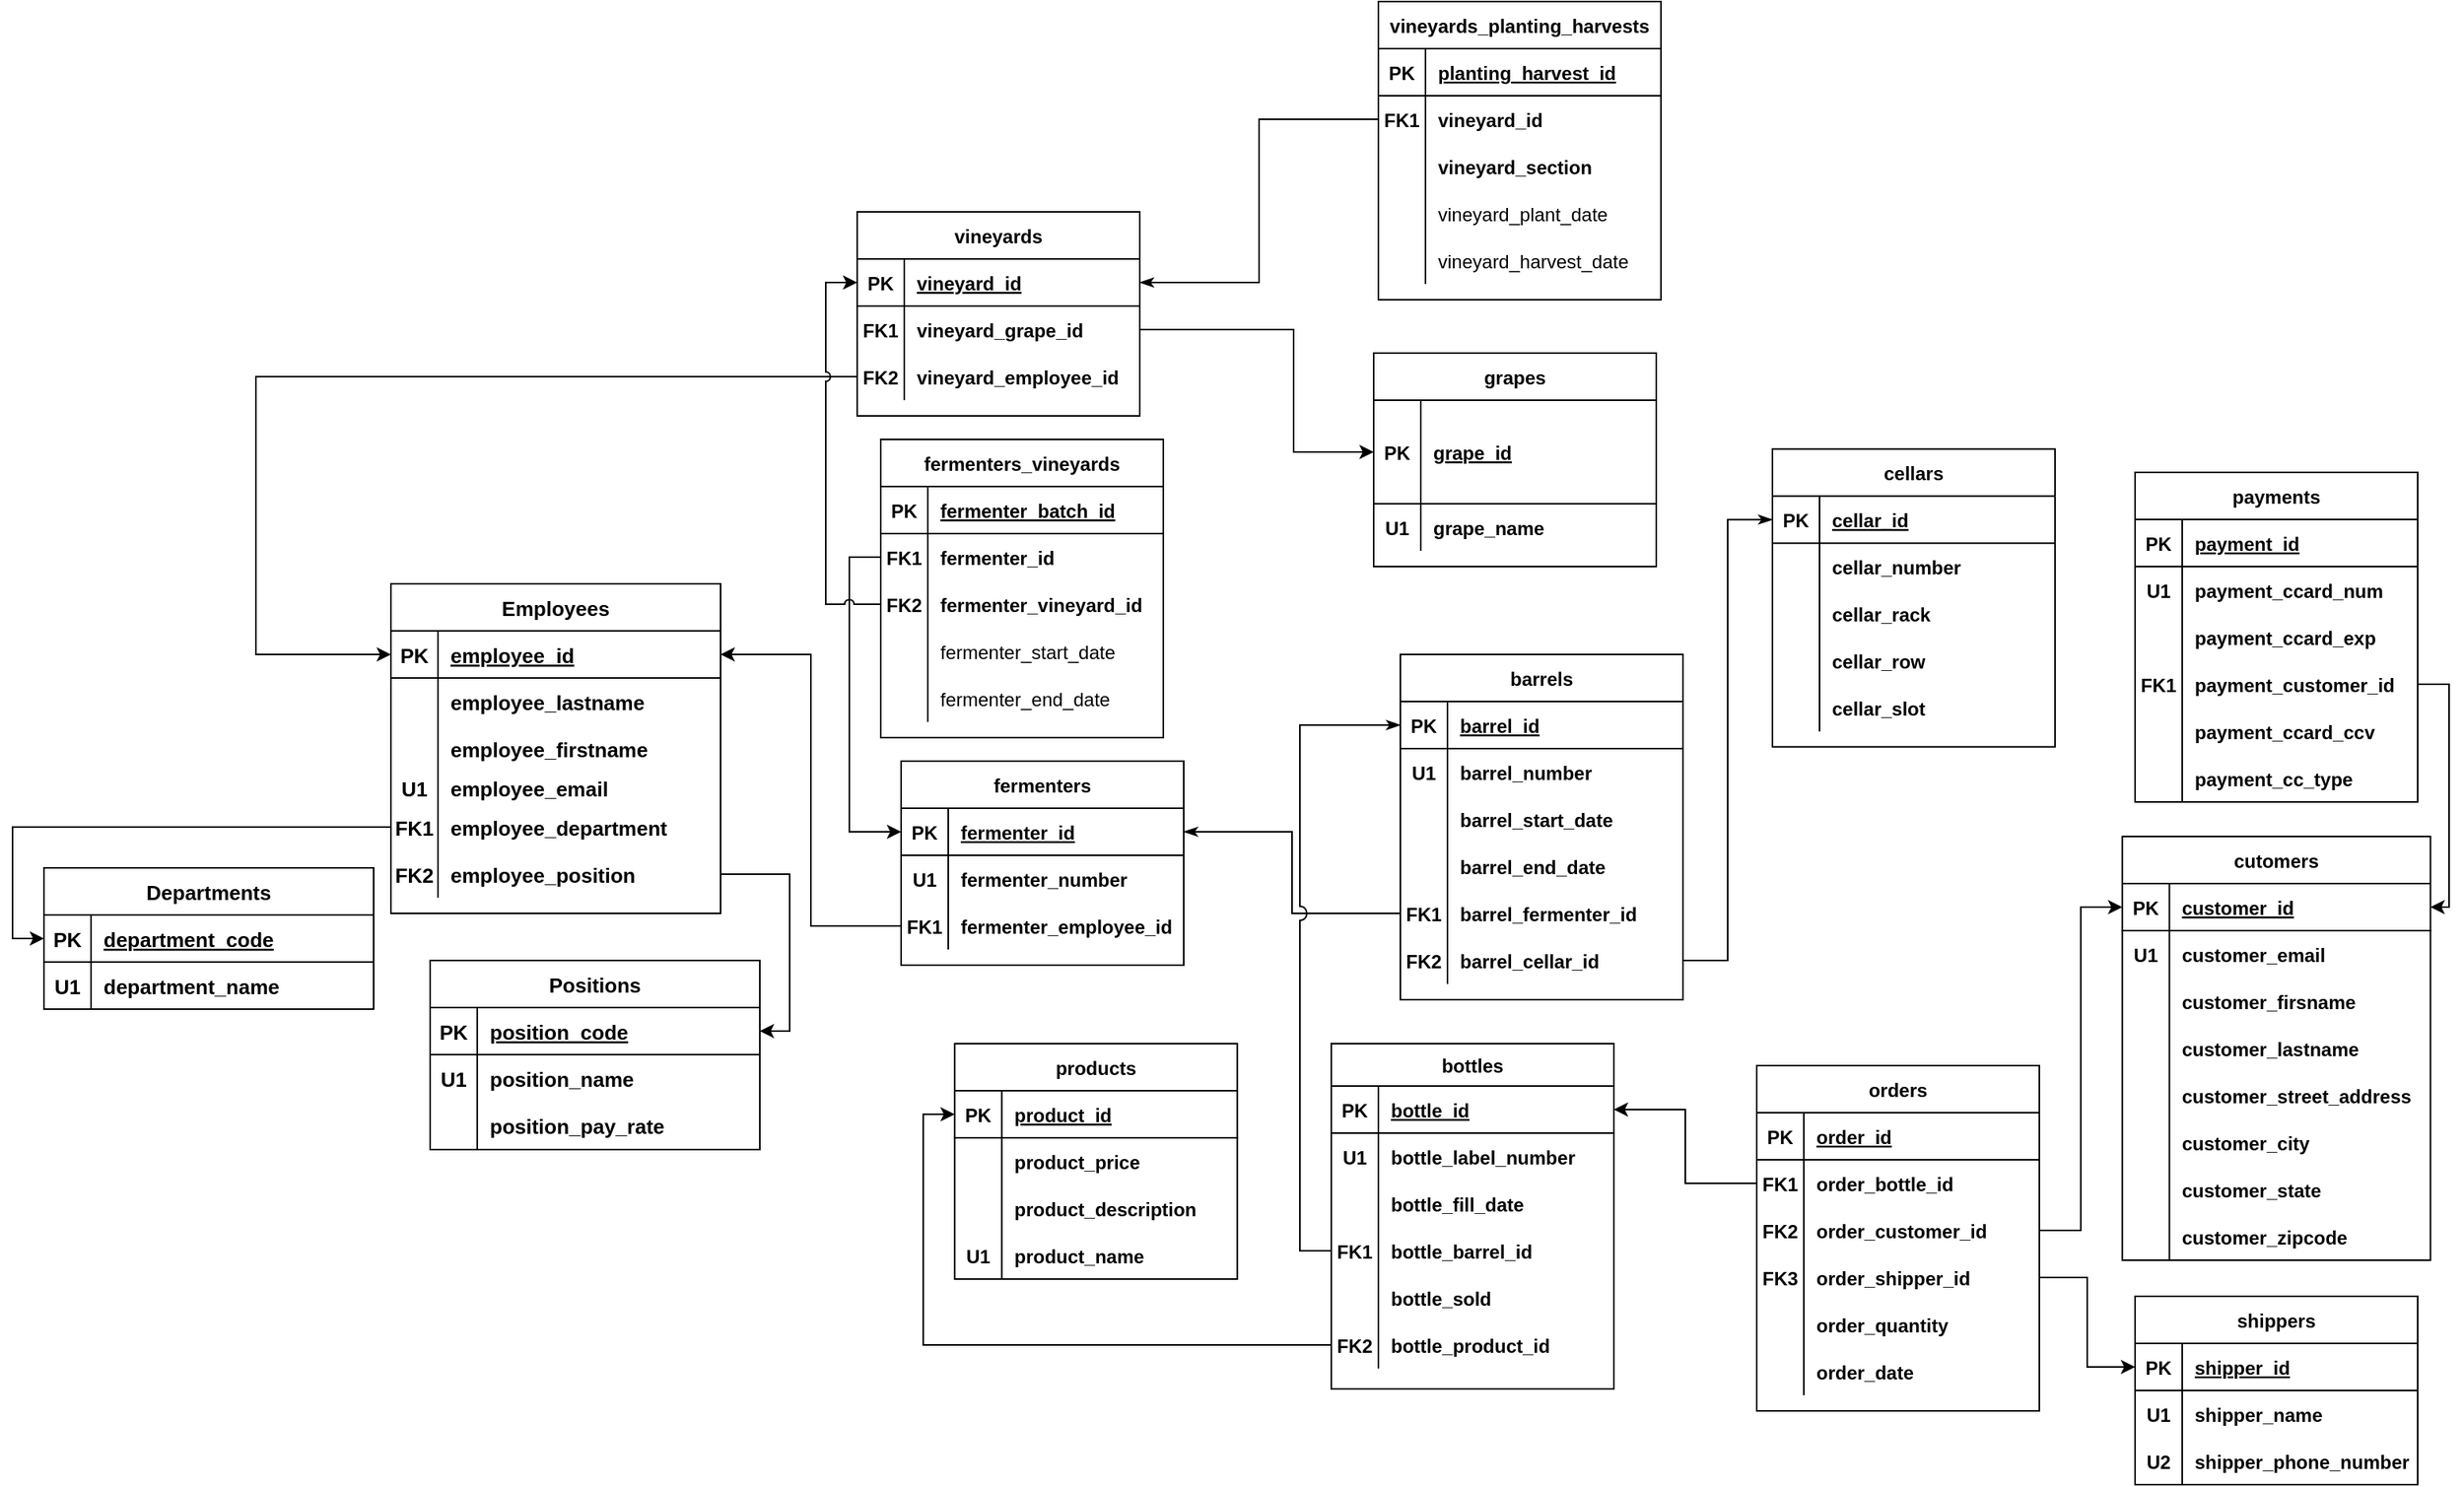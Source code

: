 <mxfile version="20.3.0" type="device"><diagram id="8AP2xU-u0CMz1lkfRsT3" name="Page-1"><mxGraphModel dx="2404" dy="1391" grid="0" gridSize="10" guides="1" tooltips="1" connect="1" arrows="1" fold="1" page="0" pageScale="1" pageWidth="850" pageHeight="1100" math="0" shadow="0"><root><mxCell id="0"/><mxCell id="1" parent="0"/><mxCell id="i-SBVbreBCdejbrk9KM2-40" value="cutomers" style="shape=table;startSize=30;container=1;collapsible=1;childLayout=tableLayout;fixedRows=1;rowLines=0;fontStyle=1;align=center;resizeLast=1;" parent="1" vertex="1"><mxGeometry x="868.84" y="273" width="196.312" height="270" as="geometry"/></mxCell><mxCell id="i-SBVbreBCdejbrk9KM2-41" value="" style="shape=tableRow;horizontal=0;startSize=0;swimlaneHead=0;swimlaneBody=0;fillColor=none;collapsible=0;dropTarget=0;points=[[0,0.5],[1,0.5]];portConstraint=eastwest;top=0;left=0;right=0;bottom=1;" parent="i-SBVbreBCdejbrk9KM2-40" vertex="1"><mxGeometry y="30" width="196.312" height="30" as="geometry"/></mxCell><mxCell id="i-SBVbreBCdejbrk9KM2-42" value="PK" style="shape=partialRectangle;connectable=0;fillColor=none;top=0;left=0;bottom=0;right=0;fontStyle=1;overflow=hidden;" parent="i-SBVbreBCdejbrk9KM2-41" vertex="1"><mxGeometry width="30" height="30" as="geometry"><mxRectangle width="30" height="30" as="alternateBounds"/></mxGeometry></mxCell><mxCell id="i-SBVbreBCdejbrk9KM2-43" value="customer_id" style="shape=partialRectangle;connectable=0;fillColor=none;top=0;left=0;bottom=0;right=0;align=left;spacingLeft=6;fontStyle=5;overflow=hidden;" parent="i-SBVbreBCdejbrk9KM2-41" vertex="1"><mxGeometry x="30" width="166.312" height="30" as="geometry"><mxRectangle width="166.312" height="30" as="alternateBounds"/></mxGeometry></mxCell><mxCell id="i-SBVbreBCdejbrk9KM2-44" value="" style="shape=tableRow;horizontal=0;startSize=0;swimlaneHead=0;swimlaneBody=0;fillColor=none;collapsible=0;dropTarget=0;points=[[0,0.5],[1,0.5]];portConstraint=eastwest;top=0;left=0;right=0;bottom=0;" parent="i-SBVbreBCdejbrk9KM2-40" vertex="1"><mxGeometry y="60" width="196.312" height="30" as="geometry"/></mxCell><mxCell id="i-SBVbreBCdejbrk9KM2-45" value="U1" style="shape=partialRectangle;connectable=0;fillColor=none;top=0;left=0;bottom=0;right=0;editable=1;overflow=hidden;fontStyle=1" parent="i-SBVbreBCdejbrk9KM2-44" vertex="1"><mxGeometry width="30" height="30" as="geometry"><mxRectangle width="30" height="30" as="alternateBounds"/></mxGeometry></mxCell><mxCell id="i-SBVbreBCdejbrk9KM2-46" value="customer_email" style="shape=partialRectangle;connectable=0;fillColor=none;top=0;left=0;bottom=0;right=0;align=left;spacingLeft=6;overflow=hidden;fontStyle=1" parent="i-SBVbreBCdejbrk9KM2-44" vertex="1"><mxGeometry x="30" width="166.312" height="30" as="geometry"><mxRectangle width="166.312" height="30" as="alternateBounds"/></mxGeometry></mxCell><mxCell id="i-SBVbreBCdejbrk9KM2-47" value="" style="shape=tableRow;horizontal=0;startSize=0;swimlaneHead=0;swimlaneBody=0;fillColor=none;collapsible=0;dropTarget=0;points=[[0,0.5],[1,0.5]];portConstraint=eastwest;top=0;left=0;right=0;bottom=0;" parent="i-SBVbreBCdejbrk9KM2-40" vertex="1"><mxGeometry y="90" width="196.312" height="30" as="geometry"/></mxCell><mxCell id="i-SBVbreBCdejbrk9KM2-48" value="" style="shape=partialRectangle;connectable=0;fillColor=none;top=0;left=0;bottom=0;right=0;editable=1;overflow=hidden;" parent="i-SBVbreBCdejbrk9KM2-47" vertex="1"><mxGeometry width="30" height="30" as="geometry"><mxRectangle width="30" height="30" as="alternateBounds"/></mxGeometry></mxCell><mxCell id="i-SBVbreBCdejbrk9KM2-49" value="customer_firsname" style="shape=partialRectangle;connectable=0;fillColor=none;top=0;left=0;bottom=0;right=0;align=left;spacingLeft=6;overflow=hidden;fontStyle=1" parent="i-SBVbreBCdejbrk9KM2-47" vertex="1"><mxGeometry x="30" width="166.312" height="30" as="geometry"><mxRectangle width="166.312" height="30" as="alternateBounds"/></mxGeometry></mxCell><mxCell id="i-SBVbreBCdejbrk9KM2-50" value="" style="shape=tableRow;horizontal=0;startSize=0;swimlaneHead=0;swimlaneBody=0;fillColor=none;collapsible=0;dropTarget=0;points=[[0,0.5],[1,0.5]];portConstraint=eastwest;top=0;left=0;right=0;bottom=0;" parent="i-SBVbreBCdejbrk9KM2-40" vertex="1"><mxGeometry y="120" width="196.312" height="30" as="geometry"/></mxCell><mxCell id="i-SBVbreBCdejbrk9KM2-51" value="" style="shape=partialRectangle;connectable=0;fillColor=none;top=0;left=0;bottom=0;right=0;editable=1;overflow=hidden;" parent="i-SBVbreBCdejbrk9KM2-50" vertex="1"><mxGeometry width="30" height="30" as="geometry"><mxRectangle width="30" height="30" as="alternateBounds"/></mxGeometry></mxCell><mxCell id="i-SBVbreBCdejbrk9KM2-52" value="customer_lastname" style="shape=partialRectangle;connectable=0;fillColor=none;top=0;left=0;bottom=0;right=0;align=left;spacingLeft=6;overflow=hidden;fontStyle=1" parent="i-SBVbreBCdejbrk9KM2-50" vertex="1"><mxGeometry x="30" width="166.312" height="30" as="geometry"><mxRectangle width="166.312" height="30" as="alternateBounds"/></mxGeometry></mxCell><mxCell id="i-SBVbreBCdejbrk9KM2-66" value="" style="shape=tableRow;horizontal=0;startSize=0;swimlaneHead=0;swimlaneBody=0;fillColor=none;collapsible=0;dropTarget=0;points=[[0,0.5],[1,0.5]];portConstraint=eastwest;top=0;left=0;right=0;bottom=0;" parent="i-SBVbreBCdejbrk9KM2-40" vertex="1"><mxGeometry y="150" width="196.312" height="30" as="geometry"/></mxCell><mxCell id="i-SBVbreBCdejbrk9KM2-67" value="" style="shape=partialRectangle;connectable=0;fillColor=none;top=0;left=0;bottom=0;right=0;editable=1;overflow=hidden;" parent="i-SBVbreBCdejbrk9KM2-66" vertex="1"><mxGeometry width="30" height="30" as="geometry"><mxRectangle width="30" height="30" as="alternateBounds"/></mxGeometry></mxCell><mxCell id="i-SBVbreBCdejbrk9KM2-68" value="customer_street_address" style="shape=partialRectangle;connectable=0;fillColor=none;top=0;left=0;bottom=0;right=0;align=left;spacingLeft=6;overflow=hidden;fontStyle=1" parent="i-SBVbreBCdejbrk9KM2-66" vertex="1"><mxGeometry x="30" width="166.312" height="30" as="geometry"><mxRectangle width="166.312" height="30" as="alternateBounds"/></mxGeometry></mxCell><mxCell id="i-SBVbreBCdejbrk9KM2-69" value="" style="shape=tableRow;horizontal=0;startSize=0;swimlaneHead=0;swimlaneBody=0;fillColor=none;collapsible=0;dropTarget=0;points=[[0,0.5],[1,0.5]];portConstraint=eastwest;top=0;left=0;right=0;bottom=0;" parent="i-SBVbreBCdejbrk9KM2-40" vertex="1"><mxGeometry y="180" width="196.312" height="30" as="geometry"/></mxCell><mxCell id="i-SBVbreBCdejbrk9KM2-70" value="" style="shape=partialRectangle;connectable=0;fillColor=none;top=0;left=0;bottom=0;right=0;editable=1;overflow=hidden;" parent="i-SBVbreBCdejbrk9KM2-69" vertex="1"><mxGeometry width="30" height="30" as="geometry"><mxRectangle width="30" height="30" as="alternateBounds"/></mxGeometry></mxCell><mxCell id="i-SBVbreBCdejbrk9KM2-71" value="customer_city" style="shape=partialRectangle;connectable=0;fillColor=none;top=0;left=0;bottom=0;right=0;align=left;spacingLeft=6;overflow=hidden;fontStyle=1" parent="i-SBVbreBCdejbrk9KM2-69" vertex="1"><mxGeometry x="30" width="166.312" height="30" as="geometry"><mxRectangle width="166.312" height="30" as="alternateBounds"/></mxGeometry></mxCell><mxCell id="i-SBVbreBCdejbrk9KM2-72" value="" style="shape=tableRow;horizontal=0;startSize=0;swimlaneHead=0;swimlaneBody=0;fillColor=none;collapsible=0;dropTarget=0;points=[[0,0.5],[1,0.5]];portConstraint=eastwest;top=0;left=0;right=0;bottom=0;" parent="i-SBVbreBCdejbrk9KM2-40" vertex="1"><mxGeometry y="210" width="196.312" height="30" as="geometry"/></mxCell><mxCell id="i-SBVbreBCdejbrk9KM2-73" value="" style="shape=partialRectangle;connectable=0;fillColor=none;top=0;left=0;bottom=0;right=0;editable=1;overflow=hidden;" parent="i-SBVbreBCdejbrk9KM2-72" vertex="1"><mxGeometry width="30" height="30" as="geometry"><mxRectangle width="30" height="30" as="alternateBounds"/></mxGeometry></mxCell><mxCell id="i-SBVbreBCdejbrk9KM2-74" value="customer_state" style="shape=partialRectangle;connectable=0;fillColor=none;top=0;left=0;bottom=0;right=0;align=left;spacingLeft=6;overflow=hidden;fontStyle=1" parent="i-SBVbreBCdejbrk9KM2-72" vertex="1"><mxGeometry x="30" width="166.312" height="30" as="geometry"><mxRectangle width="166.312" height="30" as="alternateBounds"/></mxGeometry></mxCell><mxCell id="i-SBVbreBCdejbrk9KM2-75" value="" style="shape=tableRow;horizontal=0;startSize=0;swimlaneHead=0;swimlaneBody=0;fillColor=none;collapsible=0;dropTarget=0;points=[[0,0.5],[1,0.5]];portConstraint=eastwest;top=0;left=0;right=0;bottom=0;" parent="i-SBVbreBCdejbrk9KM2-40" vertex="1"><mxGeometry y="240" width="196.312" height="30" as="geometry"/></mxCell><mxCell id="i-SBVbreBCdejbrk9KM2-76" value="" style="shape=partialRectangle;connectable=0;fillColor=none;top=0;left=0;bottom=0;right=0;editable=1;overflow=hidden;" parent="i-SBVbreBCdejbrk9KM2-75" vertex="1"><mxGeometry width="30" height="30" as="geometry"><mxRectangle width="30" height="30" as="alternateBounds"/></mxGeometry></mxCell><mxCell id="i-SBVbreBCdejbrk9KM2-77" value="customer_zipcode" style="shape=partialRectangle;connectable=0;fillColor=none;top=0;left=0;bottom=0;right=0;align=left;spacingLeft=6;overflow=hidden;fontStyle=1" parent="i-SBVbreBCdejbrk9KM2-75" vertex="1"><mxGeometry x="30" width="166.312" height="30" as="geometry"><mxRectangle width="166.312" height="30" as="alternateBounds"/></mxGeometry></mxCell><mxCell id="i-SBVbreBCdejbrk9KM2-165" value="payments" style="shape=table;startSize=30;container=1;collapsible=1;childLayout=tableLayout;fixedRows=1;rowLines=0;fontStyle=1;align=center;resizeLast=1;" parent="1" vertex="1"><mxGeometry x="877" y="41" width="180" height="210" as="geometry"/></mxCell><mxCell id="i-SBVbreBCdejbrk9KM2-166" value="" style="shape=tableRow;horizontal=0;startSize=0;swimlaneHead=0;swimlaneBody=0;fillColor=none;collapsible=0;dropTarget=0;points=[[0,0.5],[1,0.5]];portConstraint=eastwest;top=0;left=0;right=0;bottom=1;" parent="i-SBVbreBCdejbrk9KM2-165" vertex="1"><mxGeometry y="30" width="180" height="30" as="geometry"/></mxCell><mxCell id="i-SBVbreBCdejbrk9KM2-167" value="PK" style="shape=partialRectangle;connectable=0;fillColor=none;top=0;left=0;bottom=0;right=0;fontStyle=1;overflow=hidden;" parent="i-SBVbreBCdejbrk9KM2-166" vertex="1"><mxGeometry width="30" height="30" as="geometry"><mxRectangle width="30" height="30" as="alternateBounds"/></mxGeometry></mxCell><mxCell id="i-SBVbreBCdejbrk9KM2-168" value="payment_id" style="shape=partialRectangle;connectable=0;fillColor=none;top=0;left=0;bottom=0;right=0;align=left;spacingLeft=6;fontStyle=5;overflow=hidden;" parent="i-SBVbreBCdejbrk9KM2-166" vertex="1"><mxGeometry x="30" width="150" height="30" as="geometry"><mxRectangle width="150" height="30" as="alternateBounds"/></mxGeometry></mxCell><mxCell id="i-SBVbreBCdejbrk9KM2-169" value="" style="shape=tableRow;horizontal=0;startSize=0;swimlaneHead=0;swimlaneBody=0;fillColor=none;collapsible=0;dropTarget=0;points=[[0,0.5],[1,0.5]];portConstraint=eastwest;top=0;left=0;right=0;bottom=0;" parent="i-SBVbreBCdejbrk9KM2-165" vertex="1"><mxGeometry y="60" width="180" height="30" as="geometry"/></mxCell><mxCell id="i-SBVbreBCdejbrk9KM2-170" value="U1" style="shape=partialRectangle;connectable=0;fillColor=none;top=0;left=0;bottom=0;right=0;editable=1;overflow=hidden;fontStyle=1" parent="i-SBVbreBCdejbrk9KM2-169" vertex="1"><mxGeometry width="30" height="30" as="geometry"><mxRectangle width="30" height="30" as="alternateBounds"/></mxGeometry></mxCell><mxCell id="i-SBVbreBCdejbrk9KM2-171" value="payment_ccard_num" style="shape=partialRectangle;connectable=0;fillColor=none;top=0;left=0;bottom=0;right=0;align=left;spacingLeft=6;overflow=hidden;fontStyle=1" parent="i-SBVbreBCdejbrk9KM2-169" vertex="1"><mxGeometry x="30" width="150" height="30" as="geometry"><mxRectangle width="150" height="30" as="alternateBounds"/></mxGeometry></mxCell><mxCell id="i-SBVbreBCdejbrk9KM2-172" value="" style="shape=tableRow;horizontal=0;startSize=0;swimlaneHead=0;swimlaneBody=0;fillColor=none;collapsible=0;dropTarget=0;points=[[0,0.5],[1,0.5]];portConstraint=eastwest;top=0;left=0;right=0;bottom=0;" parent="i-SBVbreBCdejbrk9KM2-165" vertex="1"><mxGeometry y="90" width="180" height="30" as="geometry"/></mxCell><mxCell id="i-SBVbreBCdejbrk9KM2-173" value="" style="shape=partialRectangle;connectable=0;fillColor=none;top=0;left=0;bottom=0;right=0;editable=1;overflow=hidden;" parent="i-SBVbreBCdejbrk9KM2-172" vertex="1"><mxGeometry width="30" height="30" as="geometry"><mxRectangle width="30" height="30" as="alternateBounds"/></mxGeometry></mxCell><mxCell id="i-SBVbreBCdejbrk9KM2-174" value="payment_ccard_exp" style="shape=partialRectangle;connectable=0;fillColor=none;top=0;left=0;bottom=0;right=0;align=left;spacingLeft=6;overflow=hidden;fontStyle=1" parent="i-SBVbreBCdejbrk9KM2-172" vertex="1"><mxGeometry x="30" width="150" height="30" as="geometry"><mxRectangle width="150" height="30" as="alternateBounds"/></mxGeometry></mxCell><mxCell id="i-SBVbreBCdejbrk9KM2-175" value="" style="shape=tableRow;horizontal=0;startSize=0;swimlaneHead=0;swimlaneBody=0;fillColor=none;collapsible=0;dropTarget=0;points=[[0,0.5],[1,0.5]];portConstraint=eastwest;top=0;left=0;right=0;bottom=0;" parent="i-SBVbreBCdejbrk9KM2-165" vertex="1"><mxGeometry y="120" width="180" height="30" as="geometry"/></mxCell><mxCell id="i-SBVbreBCdejbrk9KM2-176" value="FK1" style="shape=partialRectangle;connectable=0;fillColor=none;top=0;left=0;bottom=0;right=0;editable=1;overflow=hidden;fontStyle=1" parent="i-SBVbreBCdejbrk9KM2-175" vertex="1"><mxGeometry width="30" height="30" as="geometry"><mxRectangle width="30" height="30" as="alternateBounds"/></mxGeometry></mxCell><mxCell id="i-SBVbreBCdejbrk9KM2-177" value="payment_customer_id" style="shape=partialRectangle;connectable=0;fillColor=none;top=0;left=0;bottom=0;right=0;align=left;spacingLeft=6;overflow=hidden;fontStyle=1" parent="i-SBVbreBCdejbrk9KM2-175" vertex="1"><mxGeometry x="30" width="150" height="30" as="geometry"><mxRectangle width="150" height="30" as="alternateBounds"/></mxGeometry></mxCell><mxCell id="i-SBVbreBCdejbrk9KM2-222" value="" style="shape=tableRow;horizontal=0;startSize=0;swimlaneHead=0;swimlaneBody=0;fillColor=none;collapsible=0;dropTarget=0;points=[[0,0.5],[1,0.5]];portConstraint=eastwest;top=0;left=0;right=0;bottom=0;" parent="i-SBVbreBCdejbrk9KM2-165" vertex="1"><mxGeometry y="150" width="180" height="30" as="geometry"/></mxCell><mxCell id="i-SBVbreBCdejbrk9KM2-223" value="" style="shape=partialRectangle;connectable=0;fillColor=none;top=0;left=0;bottom=0;right=0;editable=1;overflow=hidden;" parent="i-SBVbreBCdejbrk9KM2-222" vertex="1"><mxGeometry width="30" height="30" as="geometry"><mxRectangle width="30" height="30" as="alternateBounds"/></mxGeometry></mxCell><mxCell id="i-SBVbreBCdejbrk9KM2-224" value="payment_ccard_ccv" style="shape=partialRectangle;connectable=0;fillColor=none;top=0;left=0;bottom=0;right=0;align=left;spacingLeft=6;overflow=hidden;fontStyle=1" parent="i-SBVbreBCdejbrk9KM2-222" vertex="1"><mxGeometry x="30" width="150" height="30" as="geometry"><mxRectangle width="150" height="30" as="alternateBounds"/></mxGeometry></mxCell><mxCell id="i-SBVbreBCdejbrk9KM2-225" value="" style="shape=tableRow;horizontal=0;startSize=0;swimlaneHead=0;swimlaneBody=0;fillColor=none;collapsible=0;dropTarget=0;points=[[0,0.5],[1,0.5]];portConstraint=eastwest;top=0;left=0;right=0;bottom=0;" parent="i-SBVbreBCdejbrk9KM2-165" vertex="1"><mxGeometry y="180" width="180" height="30" as="geometry"/></mxCell><mxCell id="i-SBVbreBCdejbrk9KM2-226" value="" style="shape=partialRectangle;connectable=0;fillColor=none;top=0;left=0;bottom=0;right=0;editable=1;overflow=hidden;" parent="i-SBVbreBCdejbrk9KM2-225" vertex="1"><mxGeometry width="30" height="30" as="geometry"><mxRectangle width="30" height="30" as="alternateBounds"/></mxGeometry></mxCell><mxCell id="i-SBVbreBCdejbrk9KM2-227" value="payment_cc_type" style="shape=partialRectangle;connectable=0;fillColor=none;top=0;left=0;bottom=0;right=0;align=left;spacingLeft=6;overflow=hidden;fontStyle=1" parent="i-SBVbreBCdejbrk9KM2-225" vertex="1"><mxGeometry x="30" width="150" height="30" as="geometry"><mxRectangle width="150" height="30" as="alternateBounds"/></mxGeometry></mxCell><mxCell id="i-SBVbreBCdejbrk9KM2-188" value="shippers" style="shape=table;startSize=30;container=1;collapsible=1;childLayout=tableLayout;fixedRows=1;rowLines=0;fontStyle=1;align=center;resizeLast=1;" parent="1" vertex="1"><mxGeometry x="877" y="566" width="180" height="120" as="geometry"/></mxCell><mxCell id="i-SBVbreBCdejbrk9KM2-189" value="" style="shape=tableRow;horizontal=0;startSize=0;swimlaneHead=0;swimlaneBody=0;fillColor=none;collapsible=0;dropTarget=0;points=[[0,0.5],[1,0.5]];portConstraint=eastwest;top=0;left=0;right=0;bottom=1;" parent="i-SBVbreBCdejbrk9KM2-188" vertex="1"><mxGeometry y="30" width="180" height="30" as="geometry"/></mxCell><mxCell id="i-SBVbreBCdejbrk9KM2-190" value="PK" style="shape=partialRectangle;connectable=0;fillColor=none;top=0;left=0;bottom=0;right=0;fontStyle=1;overflow=hidden;" parent="i-SBVbreBCdejbrk9KM2-189" vertex="1"><mxGeometry width="30" height="30" as="geometry"><mxRectangle width="30" height="30" as="alternateBounds"/></mxGeometry></mxCell><mxCell id="i-SBVbreBCdejbrk9KM2-191" value="shipper_id" style="shape=partialRectangle;connectable=0;fillColor=none;top=0;left=0;bottom=0;right=0;align=left;spacingLeft=6;fontStyle=5;overflow=hidden;" parent="i-SBVbreBCdejbrk9KM2-189" vertex="1"><mxGeometry x="30" width="150" height="30" as="geometry"><mxRectangle width="150" height="30" as="alternateBounds"/></mxGeometry></mxCell><mxCell id="i-SBVbreBCdejbrk9KM2-192" value="" style="shape=tableRow;horizontal=0;startSize=0;swimlaneHead=0;swimlaneBody=0;fillColor=none;collapsible=0;dropTarget=0;points=[[0,0.5],[1,0.5]];portConstraint=eastwest;top=0;left=0;right=0;bottom=0;" parent="i-SBVbreBCdejbrk9KM2-188" vertex="1"><mxGeometry y="60" width="180" height="30" as="geometry"/></mxCell><mxCell id="i-SBVbreBCdejbrk9KM2-193" value="U1" style="shape=partialRectangle;connectable=0;fillColor=none;top=0;left=0;bottom=0;right=0;editable=1;overflow=hidden;fontStyle=1" parent="i-SBVbreBCdejbrk9KM2-192" vertex="1"><mxGeometry width="30" height="30" as="geometry"><mxRectangle width="30" height="30" as="alternateBounds"/></mxGeometry></mxCell><mxCell id="i-SBVbreBCdejbrk9KM2-194" value="shipper_name" style="shape=partialRectangle;connectable=0;fillColor=none;top=0;left=0;bottom=0;right=0;align=left;spacingLeft=6;overflow=hidden;fontStyle=1" parent="i-SBVbreBCdejbrk9KM2-192" vertex="1"><mxGeometry x="30" width="150" height="30" as="geometry"><mxRectangle width="150" height="30" as="alternateBounds"/></mxGeometry></mxCell><mxCell id="i-SBVbreBCdejbrk9KM2-195" value="" style="shape=tableRow;horizontal=0;startSize=0;swimlaneHead=0;swimlaneBody=0;fillColor=none;collapsible=0;dropTarget=0;points=[[0,0.5],[1,0.5]];portConstraint=eastwest;top=0;left=0;right=0;bottom=0;" parent="i-SBVbreBCdejbrk9KM2-188" vertex="1"><mxGeometry y="90" width="180" height="30" as="geometry"/></mxCell><mxCell id="i-SBVbreBCdejbrk9KM2-196" value="U2" style="shape=partialRectangle;connectable=0;fillColor=none;top=0;left=0;bottom=0;right=0;editable=1;overflow=hidden;fontStyle=1" parent="i-SBVbreBCdejbrk9KM2-195" vertex="1"><mxGeometry width="30" height="30" as="geometry"><mxRectangle width="30" height="30" as="alternateBounds"/></mxGeometry></mxCell><mxCell id="i-SBVbreBCdejbrk9KM2-197" value="shipper_phone_number" style="shape=partialRectangle;connectable=0;fillColor=none;top=0;left=0;bottom=0;right=0;align=left;spacingLeft=6;overflow=hidden;fontStyle=1" parent="i-SBVbreBCdejbrk9KM2-195" vertex="1"><mxGeometry x="30" width="150" height="30" as="geometry"><mxRectangle width="150" height="30" as="alternateBounds"/></mxGeometry></mxCell><mxCell id="qAZJ0wAG_ZGZE_cAmdef-3" value="grapes" style="shape=table;startSize=30;container=1;collapsible=1;childLayout=tableLayout;fixedRows=1;rowLines=0;fontStyle=1;align=center;resizeLast=1;" parent="1" vertex="1"><mxGeometry x="392" y="-35" width="180" height="136" as="geometry"/></mxCell><mxCell id="qAZJ0wAG_ZGZE_cAmdef-4" value="" style="shape=tableRow;horizontal=0;startSize=0;swimlaneHead=0;swimlaneBody=0;fillColor=none;collapsible=0;dropTarget=0;points=[[0,0.5],[1,0.5]];portConstraint=eastwest;top=0;left=0;right=0;bottom=1;" parent="qAZJ0wAG_ZGZE_cAmdef-3" vertex="1"><mxGeometry y="30" width="180" height="66" as="geometry"/></mxCell><mxCell id="qAZJ0wAG_ZGZE_cAmdef-5" value="PK" style="shape=partialRectangle;connectable=0;fillColor=none;top=0;left=0;bottom=0;right=0;fontStyle=1;overflow=hidden;" parent="qAZJ0wAG_ZGZE_cAmdef-4" vertex="1"><mxGeometry width="30" height="66" as="geometry"><mxRectangle width="30" height="66" as="alternateBounds"/></mxGeometry></mxCell><mxCell id="qAZJ0wAG_ZGZE_cAmdef-6" value="grape_id" style="shape=partialRectangle;connectable=0;fillColor=none;top=0;left=0;bottom=0;right=0;align=left;spacingLeft=6;fontStyle=5;overflow=hidden;" parent="qAZJ0wAG_ZGZE_cAmdef-4" vertex="1"><mxGeometry x="30" width="150" height="66" as="geometry"><mxRectangle width="150" height="66" as="alternateBounds"/></mxGeometry></mxCell><mxCell id="qAZJ0wAG_ZGZE_cAmdef-7" value="" style="shape=tableRow;horizontal=0;startSize=0;swimlaneHead=0;swimlaneBody=0;fillColor=none;collapsible=0;dropTarget=0;points=[[0,0.5],[1,0.5]];portConstraint=eastwest;top=0;left=0;right=0;bottom=0;" parent="qAZJ0wAG_ZGZE_cAmdef-3" vertex="1"><mxGeometry y="96" width="180" height="30" as="geometry"/></mxCell><mxCell id="qAZJ0wAG_ZGZE_cAmdef-8" value="U1" style="shape=partialRectangle;connectable=0;fillColor=none;top=0;left=0;bottom=0;right=0;editable=1;overflow=hidden;fontStyle=1" parent="qAZJ0wAG_ZGZE_cAmdef-7" vertex="1"><mxGeometry width="30" height="30" as="geometry"><mxRectangle width="30" height="30" as="alternateBounds"/></mxGeometry></mxCell><mxCell id="qAZJ0wAG_ZGZE_cAmdef-9" value="grape_name" style="shape=partialRectangle;connectable=0;fillColor=none;top=0;left=0;bottom=0;right=0;align=left;spacingLeft=6;overflow=hidden;fontStyle=1" parent="qAZJ0wAG_ZGZE_cAmdef-7" vertex="1"><mxGeometry x="30" width="150" height="30" as="geometry"><mxRectangle width="150" height="30" as="alternateBounds"/></mxGeometry></mxCell><mxCell id="qAZJ0wAG_ZGZE_cAmdef-10" value="vineyards" style="shape=table;startSize=30;container=1;collapsible=1;childLayout=tableLayout;fixedRows=1;rowLines=0;fontStyle=1;align=center;resizeLast=1;" parent="1" vertex="1"><mxGeometry x="63" y="-125" width="180" height="130" as="geometry"/></mxCell><mxCell id="qAZJ0wAG_ZGZE_cAmdef-11" value="" style="shape=tableRow;horizontal=0;startSize=0;swimlaneHead=0;swimlaneBody=0;fillColor=none;collapsible=0;dropTarget=0;points=[[0,0.5],[1,0.5]];portConstraint=eastwest;top=0;left=0;right=0;bottom=1;" parent="qAZJ0wAG_ZGZE_cAmdef-10" vertex="1"><mxGeometry y="30" width="180" height="30" as="geometry"/></mxCell><mxCell id="qAZJ0wAG_ZGZE_cAmdef-12" value="PK" style="shape=partialRectangle;connectable=0;fillColor=none;top=0;left=0;bottom=0;right=0;fontStyle=1;overflow=hidden;" parent="qAZJ0wAG_ZGZE_cAmdef-11" vertex="1"><mxGeometry width="30" height="30" as="geometry"><mxRectangle width="30" height="30" as="alternateBounds"/></mxGeometry></mxCell><mxCell id="qAZJ0wAG_ZGZE_cAmdef-13" value="vineyard_id" style="shape=partialRectangle;connectable=0;fillColor=none;top=0;left=0;bottom=0;right=0;align=left;spacingLeft=6;fontStyle=5;overflow=hidden;" parent="qAZJ0wAG_ZGZE_cAmdef-11" vertex="1"><mxGeometry x="30" width="150" height="30" as="geometry"><mxRectangle width="150" height="30" as="alternateBounds"/></mxGeometry></mxCell><mxCell id="qAZJ0wAG_ZGZE_cAmdef-14" value="" style="shape=tableRow;horizontal=0;startSize=0;swimlaneHead=0;swimlaneBody=0;fillColor=none;collapsible=0;dropTarget=0;points=[[0,0.5],[1,0.5]];portConstraint=eastwest;top=0;left=0;right=0;bottom=0;" parent="qAZJ0wAG_ZGZE_cAmdef-10" vertex="1"><mxGeometry y="60" width="180" height="30" as="geometry"/></mxCell><mxCell id="qAZJ0wAG_ZGZE_cAmdef-15" value="FK1" style="shape=partialRectangle;connectable=0;fillColor=none;top=0;left=0;bottom=0;right=0;editable=1;overflow=hidden;fontStyle=1" parent="qAZJ0wAG_ZGZE_cAmdef-14" vertex="1"><mxGeometry width="30" height="30" as="geometry"><mxRectangle width="30" height="30" as="alternateBounds"/></mxGeometry></mxCell><mxCell id="qAZJ0wAG_ZGZE_cAmdef-16" value="vineyard_grape_id" style="shape=partialRectangle;connectable=0;fillColor=none;top=0;left=0;bottom=0;right=0;align=left;spacingLeft=6;overflow=hidden;fontStyle=1" parent="qAZJ0wAG_ZGZE_cAmdef-14" vertex="1"><mxGeometry x="30" width="150" height="30" as="geometry"><mxRectangle width="150" height="30" as="alternateBounds"/></mxGeometry></mxCell><mxCell id="qAZJ0wAG_ZGZE_cAmdef-17" value="" style="shape=tableRow;horizontal=0;startSize=0;swimlaneHead=0;swimlaneBody=0;fillColor=none;collapsible=0;dropTarget=0;points=[[0,0.5],[1,0.5]];portConstraint=eastwest;top=0;left=0;right=0;bottom=0;" parent="qAZJ0wAG_ZGZE_cAmdef-10" vertex="1"><mxGeometry y="90" width="180" height="30" as="geometry"/></mxCell><mxCell id="qAZJ0wAG_ZGZE_cAmdef-18" value="FK2" style="shape=partialRectangle;connectable=0;fillColor=none;top=0;left=0;bottom=0;right=0;editable=1;overflow=hidden;fontStyle=1" parent="qAZJ0wAG_ZGZE_cAmdef-17" vertex="1"><mxGeometry width="30" height="30" as="geometry"><mxRectangle width="30" height="30" as="alternateBounds"/></mxGeometry></mxCell><mxCell id="qAZJ0wAG_ZGZE_cAmdef-19" value="vineyard_employee_id" style="shape=partialRectangle;connectable=0;fillColor=none;top=0;left=0;bottom=0;right=0;align=left;spacingLeft=6;overflow=hidden;fontStyle=1" parent="qAZJ0wAG_ZGZE_cAmdef-17" vertex="1"><mxGeometry x="30" width="150" height="30" as="geometry"><mxRectangle width="150" height="30" as="alternateBounds"/></mxGeometry></mxCell><mxCell id="qAZJ0wAG_ZGZE_cAmdef-21" value="fermenters" style="shape=table;startSize=30;container=1;collapsible=1;childLayout=tableLayout;fixedRows=1;rowLines=0;fontStyle=1;align=center;resizeLast=1;" parent="1" vertex="1"><mxGeometry x="91" y="225" width="180" height="130" as="geometry"/></mxCell><mxCell id="qAZJ0wAG_ZGZE_cAmdef-22" value="" style="shape=tableRow;horizontal=0;startSize=0;swimlaneHead=0;swimlaneBody=0;fillColor=none;collapsible=0;dropTarget=0;points=[[0,0.5],[1,0.5]];portConstraint=eastwest;top=0;left=0;right=0;bottom=1;" parent="qAZJ0wAG_ZGZE_cAmdef-21" vertex="1"><mxGeometry y="30" width="180" height="30" as="geometry"/></mxCell><mxCell id="qAZJ0wAG_ZGZE_cAmdef-23" value="PK" style="shape=partialRectangle;connectable=0;fillColor=none;top=0;left=0;bottom=0;right=0;fontStyle=1;overflow=hidden;" parent="qAZJ0wAG_ZGZE_cAmdef-22" vertex="1"><mxGeometry width="30" height="30" as="geometry"><mxRectangle width="30" height="30" as="alternateBounds"/></mxGeometry></mxCell><mxCell id="qAZJ0wAG_ZGZE_cAmdef-24" value="fermenter_id" style="shape=partialRectangle;connectable=0;fillColor=none;top=0;left=0;bottom=0;right=0;align=left;spacingLeft=6;fontStyle=5;overflow=hidden;" parent="qAZJ0wAG_ZGZE_cAmdef-22" vertex="1"><mxGeometry x="30" width="150" height="30" as="geometry"><mxRectangle width="150" height="30" as="alternateBounds"/></mxGeometry></mxCell><mxCell id="qAZJ0wAG_ZGZE_cAmdef-25" value="" style="shape=tableRow;horizontal=0;startSize=0;swimlaneHead=0;swimlaneBody=0;fillColor=none;collapsible=0;dropTarget=0;points=[[0,0.5],[1,0.5]];portConstraint=eastwest;top=0;left=0;right=0;bottom=0;" parent="qAZJ0wAG_ZGZE_cAmdef-21" vertex="1"><mxGeometry y="60" width="180" height="30" as="geometry"/></mxCell><mxCell id="qAZJ0wAG_ZGZE_cAmdef-26" value="U1" style="shape=partialRectangle;connectable=0;fillColor=none;top=0;left=0;bottom=0;right=0;editable=1;overflow=hidden;fontStyle=1" parent="qAZJ0wAG_ZGZE_cAmdef-25" vertex="1"><mxGeometry width="30" height="30" as="geometry"><mxRectangle width="30" height="30" as="alternateBounds"/></mxGeometry></mxCell><mxCell id="qAZJ0wAG_ZGZE_cAmdef-27" value="fermenter_number" style="shape=partialRectangle;connectable=0;fillColor=none;top=0;left=0;bottom=0;right=0;align=left;spacingLeft=6;overflow=hidden;fontStyle=1" parent="qAZJ0wAG_ZGZE_cAmdef-25" vertex="1"><mxGeometry x="30" width="150" height="30" as="geometry"><mxRectangle width="150" height="30" as="alternateBounds"/></mxGeometry></mxCell><mxCell id="qAZJ0wAG_ZGZE_cAmdef-28" value="" style="shape=tableRow;horizontal=0;startSize=0;swimlaneHead=0;swimlaneBody=0;fillColor=none;collapsible=0;dropTarget=0;points=[[0,0.5],[1,0.5]];portConstraint=eastwest;top=0;left=0;right=0;bottom=0;" parent="qAZJ0wAG_ZGZE_cAmdef-21" vertex="1"><mxGeometry y="90" width="180" height="30" as="geometry"/></mxCell><mxCell id="qAZJ0wAG_ZGZE_cAmdef-29" value="FK1" style="shape=partialRectangle;connectable=0;fillColor=none;top=0;left=0;bottom=0;right=0;editable=1;overflow=hidden;fontStyle=1" parent="qAZJ0wAG_ZGZE_cAmdef-28" vertex="1"><mxGeometry width="30" height="30" as="geometry"><mxRectangle width="30" height="30" as="alternateBounds"/></mxGeometry></mxCell><mxCell id="qAZJ0wAG_ZGZE_cAmdef-30" value="fermenter_employee_id" style="shape=partialRectangle;connectable=0;fillColor=none;top=0;left=0;bottom=0;right=0;align=left;spacingLeft=6;overflow=hidden;fontStyle=1" parent="qAZJ0wAG_ZGZE_cAmdef-28" vertex="1"><mxGeometry x="30" width="150" height="30" as="geometry"><mxRectangle width="150" height="30" as="alternateBounds"/></mxGeometry></mxCell><mxCell id="qAZJ0wAG_ZGZE_cAmdef-31" value="barrels" style="shape=table;startSize=30;container=1;collapsible=1;childLayout=tableLayout;fixedRows=1;rowLines=0;fontStyle=1;align=center;resizeLast=1;" parent="1" vertex="1"><mxGeometry x="409" y="157" width="180" height="220" as="geometry"/></mxCell><mxCell id="qAZJ0wAG_ZGZE_cAmdef-32" value="" style="shape=tableRow;horizontal=0;startSize=0;swimlaneHead=0;swimlaneBody=0;fillColor=none;collapsible=0;dropTarget=0;points=[[0,0.5],[1,0.5]];portConstraint=eastwest;top=0;left=0;right=0;bottom=1;" parent="qAZJ0wAG_ZGZE_cAmdef-31" vertex="1"><mxGeometry y="30" width="180" height="30" as="geometry"/></mxCell><mxCell id="qAZJ0wAG_ZGZE_cAmdef-33" value="PK" style="shape=partialRectangle;connectable=0;fillColor=none;top=0;left=0;bottom=0;right=0;fontStyle=1;overflow=hidden;" parent="qAZJ0wAG_ZGZE_cAmdef-32" vertex="1"><mxGeometry width="30" height="30" as="geometry"><mxRectangle width="30" height="30" as="alternateBounds"/></mxGeometry></mxCell><mxCell id="qAZJ0wAG_ZGZE_cAmdef-34" value="barrel_id" style="shape=partialRectangle;connectable=0;fillColor=none;top=0;left=0;bottom=0;right=0;align=left;spacingLeft=6;fontStyle=5;overflow=hidden;" parent="qAZJ0wAG_ZGZE_cAmdef-32" vertex="1"><mxGeometry x="30" width="150" height="30" as="geometry"><mxRectangle width="150" height="30" as="alternateBounds"/></mxGeometry></mxCell><mxCell id="qAZJ0wAG_ZGZE_cAmdef-35" value="" style="shape=tableRow;horizontal=0;startSize=0;swimlaneHead=0;swimlaneBody=0;fillColor=none;collapsible=0;dropTarget=0;points=[[0,0.5],[1,0.5]];portConstraint=eastwest;top=0;left=0;right=0;bottom=0;" parent="qAZJ0wAG_ZGZE_cAmdef-31" vertex="1"><mxGeometry y="60" width="180" height="30" as="geometry"/></mxCell><mxCell id="qAZJ0wAG_ZGZE_cAmdef-36" value="U1" style="shape=partialRectangle;connectable=0;fillColor=none;top=0;left=0;bottom=0;right=0;editable=1;overflow=hidden;fontStyle=1" parent="qAZJ0wAG_ZGZE_cAmdef-35" vertex="1"><mxGeometry width="30" height="30" as="geometry"><mxRectangle width="30" height="30" as="alternateBounds"/></mxGeometry></mxCell><mxCell id="qAZJ0wAG_ZGZE_cAmdef-37" value="barrel_number" style="shape=partialRectangle;connectable=0;fillColor=none;top=0;left=0;bottom=0;right=0;align=left;spacingLeft=6;overflow=hidden;fontStyle=1" parent="qAZJ0wAG_ZGZE_cAmdef-35" vertex="1"><mxGeometry x="30" width="150" height="30" as="geometry"><mxRectangle width="150" height="30" as="alternateBounds"/></mxGeometry></mxCell><mxCell id="qAZJ0wAG_ZGZE_cAmdef-38" value="" style="shape=tableRow;horizontal=0;startSize=0;swimlaneHead=0;swimlaneBody=0;fillColor=none;collapsible=0;dropTarget=0;points=[[0,0.5],[1,0.5]];portConstraint=eastwest;top=0;left=0;right=0;bottom=0;" parent="qAZJ0wAG_ZGZE_cAmdef-31" vertex="1"><mxGeometry y="90" width="180" height="30" as="geometry"/></mxCell><mxCell id="qAZJ0wAG_ZGZE_cAmdef-39" value="" style="shape=partialRectangle;connectable=0;fillColor=none;top=0;left=0;bottom=0;right=0;editable=1;overflow=hidden;" parent="qAZJ0wAG_ZGZE_cAmdef-38" vertex="1"><mxGeometry width="30" height="30" as="geometry"><mxRectangle width="30" height="30" as="alternateBounds"/></mxGeometry></mxCell><mxCell id="qAZJ0wAG_ZGZE_cAmdef-40" value="barrel_start_date" style="shape=partialRectangle;connectable=0;fillColor=none;top=0;left=0;bottom=0;right=0;align=left;spacingLeft=6;overflow=hidden;fontStyle=1" parent="qAZJ0wAG_ZGZE_cAmdef-38" vertex="1"><mxGeometry x="30" width="150" height="30" as="geometry"><mxRectangle width="150" height="30" as="alternateBounds"/></mxGeometry></mxCell><mxCell id="qAZJ0wAG_ZGZE_cAmdef-41" value="" style="shape=tableRow;horizontal=0;startSize=0;swimlaneHead=0;swimlaneBody=0;fillColor=none;collapsible=0;dropTarget=0;points=[[0,0.5],[1,0.5]];portConstraint=eastwest;top=0;left=0;right=0;bottom=0;" parent="qAZJ0wAG_ZGZE_cAmdef-31" vertex="1"><mxGeometry y="120" width="180" height="30" as="geometry"/></mxCell><mxCell id="qAZJ0wAG_ZGZE_cAmdef-42" value="" style="shape=partialRectangle;connectable=0;fillColor=none;top=0;left=0;bottom=0;right=0;editable=1;overflow=hidden;" parent="qAZJ0wAG_ZGZE_cAmdef-41" vertex="1"><mxGeometry width="30" height="30" as="geometry"><mxRectangle width="30" height="30" as="alternateBounds"/></mxGeometry></mxCell><mxCell id="qAZJ0wAG_ZGZE_cAmdef-43" value="barrel_end_date" style="shape=partialRectangle;connectable=0;fillColor=none;top=0;left=0;bottom=0;right=0;align=left;spacingLeft=6;overflow=hidden;fontStyle=1" parent="qAZJ0wAG_ZGZE_cAmdef-41" vertex="1"><mxGeometry x="30" width="150" height="30" as="geometry"><mxRectangle width="150" height="30" as="alternateBounds"/></mxGeometry></mxCell><mxCell id="qAZJ0wAG_ZGZE_cAmdef-44" value="" style="shape=tableRow;horizontal=0;startSize=0;swimlaneHead=0;swimlaneBody=0;fillColor=none;collapsible=0;dropTarget=0;points=[[0,0.5],[1,0.5]];portConstraint=eastwest;top=0;left=0;right=0;bottom=0;" parent="qAZJ0wAG_ZGZE_cAmdef-31" vertex="1"><mxGeometry y="150" width="180" height="30" as="geometry"/></mxCell><mxCell id="qAZJ0wAG_ZGZE_cAmdef-45" value="FK1" style="shape=partialRectangle;connectable=0;fillColor=none;top=0;left=0;bottom=0;right=0;editable=1;overflow=hidden;fontStyle=1" parent="qAZJ0wAG_ZGZE_cAmdef-44" vertex="1"><mxGeometry width="30" height="30" as="geometry"><mxRectangle width="30" height="30" as="alternateBounds"/></mxGeometry></mxCell><mxCell id="qAZJ0wAG_ZGZE_cAmdef-46" value="barrel_fermenter_id" style="shape=partialRectangle;connectable=0;fillColor=none;top=0;left=0;bottom=0;right=0;align=left;spacingLeft=6;overflow=hidden;fontStyle=1" parent="qAZJ0wAG_ZGZE_cAmdef-44" vertex="1"><mxGeometry x="30" width="150" height="30" as="geometry"><mxRectangle width="150" height="30" as="alternateBounds"/></mxGeometry></mxCell><mxCell id="qAZJ0wAG_ZGZE_cAmdef-47" value="" style="shape=tableRow;horizontal=0;startSize=0;swimlaneHead=0;swimlaneBody=0;fillColor=none;collapsible=0;dropTarget=0;points=[[0,0.5],[1,0.5]];portConstraint=eastwest;top=0;left=0;right=0;bottom=0;" parent="qAZJ0wAG_ZGZE_cAmdef-31" vertex="1"><mxGeometry y="180" width="180" height="30" as="geometry"/></mxCell><mxCell id="qAZJ0wAG_ZGZE_cAmdef-48" value="FK2" style="shape=partialRectangle;connectable=0;fillColor=none;top=0;left=0;bottom=0;right=0;editable=1;overflow=hidden;fontStyle=1" parent="qAZJ0wAG_ZGZE_cAmdef-47" vertex="1"><mxGeometry width="30" height="30" as="geometry"><mxRectangle width="30" height="30" as="alternateBounds"/></mxGeometry></mxCell><mxCell id="qAZJ0wAG_ZGZE_cAmdef-49" value="barrel_cellar_id" style="shape=partialRectangle;connectable=0;fillColor=none;top=0;left=0;bottom=0;right=0;align=left;spacingLeft=6;overflow=hidden;fontStyle=1" parent="qAZJ0wAG_ZGZE_cAmdef-47" vertex="1"><mxGeometry x="30" width="150" height="30" as="geometry"><mxRectangle width="150" height="30" as="alternateBounds"/></mxGeometry></mxCell><mxCell id="qAZJ0wAG_ZGZE_cAmdef-51" value="cellars" style="shape=table;startSize=30;container=1;collapsible=1;childLayout=tableLayout;fixedRows=1;rowLines=0;fontStyle=1;align=center;resizeLast=1;" parent="1" vertex="1"><mxGeometry x="646" y="26.12" width="180" height="189.75" as="geometry"/></mxCell><mxCell id="qAZJ0wAG_ZGZE_cAmdef-52" value="" style="shape=tableRow;horizontal=0;startSize=0;swimlaneHead=0;swimlaneBody=0;fillColor=none;collapsible=0;dropTarget=0;points=[[0,0.5],[1,0.5]];portConstraint=eastwest;top=0;left=0;right=0;bottom=1;" parent="qAZJ0wAG_ZGZE_cAmdef-51" vertex="1"><mxGeometry y="30" width="180" height="30" as="geometry"/></mxCell><mxCell id="qAZJ0wAG_ZGZE_cAmdef-53" value="PK" style="shape=partialRectangle;connectable=0;fillColor=none;top=0;left=0;bottom=0;right=0;fontStyle=1;overflow=hidden;" parent="qAZJ0wAG_ZGZE_cAmdef-52" vertex="1"><mxGeometry width="30" height="30" as="geometry"><mxRectangle width="30" height="30" as="alternateBounds"/></mxGeometry></mxCell><mxCell id="qAZJ0wAG_ZGZE_cAmdef-54" value="cellar_id" style="shape=partialRectangle;connectable=0;fillColor=none;top=0;left=0;bottom=0;right=0;align=left;spacingLeft=6;fontStyle=5;overflow=hidden;" parent="qAZJ0wAG_ZGZE_cAmdef-52" vertex="1"><mxGeometry x="30" width="150" height="30" as="geometry"><mxRectangle width="150" height="30" as="alternateBounds"/></mxGeometry></mxCell><mxCell id="qAZJ0wAG_ZGZE_cAmdef-55" value="" style="shape=tableRow;horizontal=0;startSize=0;swimlaneHead=0;swimlaneBody=0;fillColor=none;collapsible=0;dropTarget=0;points=[[0,0.5],[1,0.5]];portConstraint=eastwest;top=0;left=0;right=0;bottom=0;" parent="qAZJ0wAG_ZGZE_cAmdef-51" vertex="1"><mxGeometry y="60" width="180" height="30" as="geometry"/></mxCell><mxCell id="qAZJ0wAG_ZGZE_cAmdef-56" value="" style="shape=partialRectangle;connectable=0;fillColor=none;top=0;left=0;bottom=0;right=0;editable=1;overflow=hidden;fontStyle=1" parent="qAZJ0wAG_ZGZE_cAmdef-55" vertex="1"><mxGeometry width="30" height="30" as="geometry"><mxRectangle width="30" height="30" as="alternateBounds"/></mxGeometry></mxCell><mxCell id="qAZJ0wAG_ZGZE_cAmdef-57" value="cellar_number" style="shape=partialRectangle;connectable=0;fillColor=none;top=0;left=0;bottom=0;right=0;align=left;spacingLeft=6;overflow=hidden;fontStyle=1" parent="qAZJ0wAG_ZGZE_cAmdef-55" vertex="1"><mxGeometry x="30" width="150" height="30" as="geometry"><mxRectangle width="150" height="30" as="alternateBounds"/></mxGeometry></mxCell><mxCell id="qAZJ0wAG_ZGZE_cAmdef-58" value="" style="shape=tableRow;horizontal=0;startSize=0;swimlaneHead=0;swimlaneBody=0;fillColor=none;collapsible=0;dropTarget=0;points=[[0,0.5],[1,0.5]];portConstraint=eastwest;top=0;left=0;right=0;bottom=0;" parent="qAZJ0wAG_ZGZE_cAmdef-51" vertex="1"><mxGeometry y="90" width="180" height="30" as="geometry"/></mxCell><mxCell id="qAZJ0wAG_ZGZE_cAmdef-59" value="" style="shape=partialRectangle;connectable=0;fillColor=none;top=0;left=0;bottom=0;right=0;editable=1;overflow=hidden;fontStyle=1" parent="qAZJ0wAG_ZGZE_cAmdef-58" vertex="1"><mxGeometry width="30" height="30" as="geometry"><mxRectangle width="30" height="30" as="alternateBounds"/></mxGeometry></mxCell><mxCell id="qAZJ0wAG_ZGZE_cAmdef-60" value="cellar_rack" style="shape=partialRectangle;connectable=0;fillColor=none;top=0;left=0;bottom=0;right=0;align=left;spacingLeft=6;overflow=hidden;fontStyle=1" parent="qAZJ0wAG_ZGZE_cAmdef-58" vertex="1"><mxGeometry x="30" width="150" height="30" as="geometry"><mxRectangle width="150" height="30" as="alternateBounds"/></mxGeometry></mxCell><mxCell id="qAZJ0wAG_ZGZE_cAmdef-61" value="" style="shape=tableRow;horizontal=0;startSize=0;swimlaneHead=0;swimlaneBody=0;fillColor=none;collapsible=0;dropTarget=0;points=[[0,0.5],[1,0.5]];portConstraint=eastwest;top=0;left=0;right=0;bottom=0;" parent="qAZJ0wAG_ZGZE_cAmdef-51" vertex="1"><mxGeometry y="120" width="180" height="30" as="geometry"/></mxCell><mxCell id="qAZJ0wAG_ZGZE_cAmdef-62" value="" style="shape=partialRectangle;connectable=0;fillColor=none;top=0;left=0;bottom=0;right=0;editable=1;overflow=hidden;fontStyle=1" parent="qAZJ0wAG_ZGZE_cAmdef-61" vertex="1"><mxGeometry width="30" height="30" as="geometry"><mxRectangle width="30" height="30" as="alternateBounds"/></mxGeometry></mxCell><mxCell id="qAZJ0wAG_ZGZE_cAmdef-63" value="cellar_row" style="shape=partialRectangle;connectable=0;fillColor=none;top=0;left=0;bottom=0;right=0;align=left;spacingLeft=6;overflow=hidden;fontStyle=1" parent="qAZJ0wAG_ZGZE_cAmdef-61" vertex="1"><mxGeometry x="30" width="150" height="30" as="geometry"><mxRectangle width="150" height="30" as="alternateBounds"/></mxGeometry></mxCell><mxCell id="qAZJ0wAG_ZGZE_cAmdef-64" value="" style="shape=tableRow;horizontal=0;startSize=0;swimlaneHead=0;swimlaneBody=0;fillColor=none;collapsible=0;dropTarget=0;points=[[0,0.5],[1,0.5]];portConstraint=eastwest;top=0;left=0;right=0;bottom=0;" parent="qAZJ0wAG_ZGZE_cAmdef-51" vertex="1"><mxGeometry y="150" width="180" height="30" as="geometry"/></mxCell><mxCell id="qAZJ0wAG_ZGZE_cAmdef-65" value="" style="shape=partialRectangle;connectable=0;fillColor=none;top=0;left=0;bottom=0;right=0;editable=1;overflow=hidden;fontStyle=1" parent="qAZJ0wAG_ZGZE_cAmdef-64" vertex="1"><mxGeometry width="30" height="30" as="geometry"><mxRectangle width="30" height="30" as="alternateBounds"/></mxGeometry></mxCell><mxCell id="qAZJ0wAG_ZGZE_cAmdef-66" value="cellar_slot" style="shape=partialRectangle;connectable=0;fillColor=none;top=0;left=0;bottom=0;right=0;align=left;spacingLeft=6;overflow=hidden;fontStyle=1" parent="qAZJ0wAG_ZGZE_cAmdef-64" vertex="1"><mxGeometry x="30" width="150" height="30" as="geometry"><mxRectangle width="150" height="30" as="alternateBounds"/></mxGeometry></mxCell><mxCell id="qAZJ0wAG_ZGZE_cAmdef-67" value="bottles" style="shape=table;startSize=27;container=1;collapsible=1;childLayout=tableLayout;fixedRows=1;rowLines=0;fontStyle=1;align=center;resizeLast=1;" parent="1" vertex="1"><mxGeometry x="365" y="405" width="180" height="220" as="geometry"/></mxCell><mxCell id="qAZJ0wAG_ZGZE_cAmdef-68" value="" style="shape=tableRow;horizontal=0;startSize=0;swimlaneHead=0;swimlaneBody=0;fillColor=none;collapsible=0;dropTarget=0;points=[[0,0.5],[1,0.5]];portConstraint=eastwest;top=0;left=0;right=0;bottom=1;" parent="qAZJ0wAG_ZGZE_cAmdef-67" vertex="1"><mxGeometry y="27" width="180" height="30" as="geometry"/></mxCell><mxCell id="qAZJ0wAG_ZGZE_cAmdef-69" value="PK" style="shape=partialRectangle;connectable=0;fillColor=none;top=0;left=0;bottom=0;right=0;fontStyle=1;overflow=hidden;" parent="qAZJ0wAG_ZGZE_cAmdef-68" vertex="1"><mxGeometry width="30" height="30" as="geometry"><mxRectangle width="30" height="30" as="alternateBounds"/></mxGeometry></mxCell><mxCell id="qAZJ0wAG_ZGZE_cAmdef-70" value="bottle_id" style="shape=partialRectangle;connectable=0;fillColor=none;top=0;left=0;bottom=0;right=0;align=left;spacingLeft=6;fontStyle=5;overflow=hidden;" parent="qAZJ0wAG_ZGZE_cAmdef-68" vertex="1"><mxGeometry x="30" width="150" height="30" as="geometry"><mxRectangle width="150" height="30" as="alternateBounds"/></mxGeometry></mxCell><mxCell id="qAZJ0wAG_ZGZE_cAmdef-71" value="" style="shape=tableRow;horizontal=0;startSize=0;swimlaneHead=0;swimlaneBody=0;fillColor=none;collapsible=0;dropTarget=0;points=[[0,0.5],[1,0.5]];portConstraint=eastwest;top=0;left=0;right=0;bottom=0;fontStyle=1" parent="qAZJ0wAG_ZGZE_cAmdef-67" vertex="1"><mxGeometry y="57" width="180" height="30" as="geometry"/></mxCell><mxCell id="qAZJ0wAG_ZGZE_cAmdef-72" value="U1" style="shape=partialRectangle;connectable=0;fillColor=none;top=0;left=0;bottom=0;right=0;editable=1;overflow=hidden;fontStyle=1" parent="qAZJ0wAG_ZGZE_cAmdef-71" vertex="1"><mxGeometry width="30" height="30" as="geometry"><mxRectangle width="30" height="30" as="alternateBounds"/></mxGeometry></mxCell><mxCell id="qAZJ0wAG_ZGZE_cAmdef-73" value="bottle_label_number" style="shape=partialRectangle;connectable=0;fillColor=none;top=0;left=0;bottom=0;right=0;align=left;spacingLeft=6;overflow=hidden;fontStyle=1" parent="qAZJ0wAG_ZGZE_cAmdef-71" vertex="1"><mxGeometry x="30" width="150" height="30" as="geometry"><mxRectangle width="150" height="30" as="alternateBounds"/></mxGeometry></mxCell><mxCell id="qAZJ0wAG_ZGZE_cAmdef-74" value="" style="shape=tableRow;horizontal=0;startSize=0;swimlaneHead=0;swimlaneBody=0;fillColor=none;collapsible=0;dropTarget=0;points=[[0,0.5],[1,0.5]];portConstraint=eastwest;top=0;left=0;right=0;bottom=0;" parent="qAZJ0wAG_ZGZE_cAmdef-67" vertex="1"><mxGeometry y="87" width="180" height="30" as="geometry"/></mxCell><mxCell id="qAZJ0wAG_ZGZE_cAmdef-75" value="" style="shape=partialRectangle;connectable=0;fillColor=none;top=0;left=0;bottom=0;right=0;editable=1;overflow=hidden;" parent="qAZJ0wAG_ZGZE_cAmdef-74" vertex="1"><mxGeometry width="30" height="30" as="geometry"><mxRectangle width="30" height="30" as="alternateBounds"/></mxGeometry></mxCell><mxCell id="qAZJ0wAG_ZGZE_cAmdef-76" value="bottle_fill_date" style="shape=partialRectangle;connectable=0;fillColor=none;top=0;left=0;bottom=0;right=0;align=left;spacingLeft=6;overflow=hidden;fontStyle=1" parent="qAZJ0wAG_ZGZE_cAmdef-74" vertex="1"><mxGeometry x="30" width="150" height="30" as="geometry"><mxRectangle width="150" height="30" as="alternateBounds"/></mxGeometry></mxCell><mxCell id="qAZJ0wAG_ZGZE_cAmdef-77" value="" style="shape=tableRow;horizontal=0;startSize=0;swimlaneHead=0;swimlaneBody=0;fillColor=none;collapsible=0;dropTarget=0;points=[[0,0.5],[1,0.5]];portConstraint=eastwest;top=0;left=0;right=0;bottom=0;" parent="qAZJ0wAG_ZGZE_cAmdef-67" vertex="1"><mxGeometry y="117" width="180" height="30" as="geometry"/></mxCell><mxCell id="qAZJ0wAG_ZGZE_cAmdef-78" value="FK1" style="shape=partialRectangle;connectable=0;fillColor=none;top=0;left=0;bottom=0;right=0;editable=1;overflow=hidden;fontStyle=1" parent="qAZJ0wAG_ZGZE_cAmdef-77" vertex="1"><mxGeometry width="30" height="30" as="geometry"><mxRectangle width="30" height="30" as="alternateBounds"/></mxGeometry></mxCell><mxCell id="qAZJ0wAG_ZGZE_cAmdef-79" value="bottle_barrel_id" style="shape=partialRectangle;connectable=0;fillColor=none;top=0;left=0;bottom=0;right=0;align=left;spacingLeft=6;overflow=hidden;fontStyle=1" parent="qAZJ0wAG_ZGZE_cAmdef-77" vertex="1"><mxGeometry x="30" width="150" height="30" as="geometry"><mxRectangle width="150" height="30" as="alternateBounds"/></mxGeometry></mxCell><mxCell id="qAZJ0wAG_ZGZE_cAmdef-80" value="" style="shape=tableRow;horizontal=0;startSize=0;swimlaneHead=0;swimlaneBody=0;fillColor=none;collapsible=0;dropTarget=0;points=[[0,0.5],[1,0.5]];portConstraint=eastwest;top=0;left=0;right=0;bottom=0;" parent="qAZJ0wAG_ZGZE_cAmdef-67" vertex="1"><mxGeometry y="147" width="180" height="30" as="geometry"/></mxCell><mxCell id="qAZJ0wAG_ZGZE_cAmdef-81" value="" style="shape=partialRectangle;connectable=0;fillColor=none;top=0;left=0;bottom=0;right=0;editable=1;overflow=hidden;" parent="qAZJ0wAG_ZGZE_cAmdef-80" vertex="1"><mxGeometry width="30" height="30" as="geometry"><mxRectangle width="30" height="30" as="alternateBounds"/></mxGeometry></mxCell><mxCell id="qAZJ0wAG_ZGZE_cAmdef-82" value="bottle_sold" style="shape=partialRectangle;connectable=0;fillColor=none;top=0;left=0;bottom=0;right=0;align=left;spacingLeft=6;overflow=hidden;fontStyle=1" parent="qAZJ0wAG_ZGZE_cAmdef-80" vertex="1"><mxGeometry x="30" width="150" height="30" as="geometry"><mxRectangle width="150" height="30" as="alternateBounds"/></mxGeometry></mxCell><mxCell id="qAZJ0wAG_ZGZE_cAmdef-83" value="" style="shape=tableRow;horizontal=0;startSize=0;swimlaneHead=0;swimlaneBody=0;fillColor=none;collapsible=0;dropTarget=0;points=[[0,0.5],[1,0.5]];portConstraint=eastwest;top=0;left=0;right=0;bottom=0;" parent="qAZJ0wAG_ZGZE_cAmdef-67" vertex="1"><mxGeometry y="177" width="180" height="30" as="geometry"/></mxCell><mxCell id="qAZJ0wAG_ZGZE_cAmdef-84" value="FK2" style="shape=partialRectangle;connectable=0;fillColor=none;top=0;left=0;bottom=0;right=0;editable=1;overflow=hidden;fontStyle=1" parent="qAZJ0wAG_ZGZE_cAmdef-83" vertex="1"><mxGeometry width="30" height="30" as="geometry"><mxRectangle width="30" height="30" as="alternateBounds"/></mxGeometry></mxCell><mxCell id="qAZJ0wAG_ZGZE_cAmdef-85" value="bottle_product_id" style="shape=partialRectangle;connectable=0;fillColor=none;top=0;left=0;bottom=0;right=0;align=left;spacingLeft=6;overflow=hidden;fontStyle=1" parent="qAZJ0wAG_ZGZE_cAmdef-83" vertex="1"><mxGeometry x="30" width="150" height="30" as="geometry"><mxRectangle width="150" height="30" as="alternateBounds"/></mxGeometry></mxCell><mxCell id="qAZJ0wAG_ZGZE_cAmdef-102" value="vineyards_planting_harvests" style="shape=table;startSize=30;container=1;collapsible=1;childLayout=tableLayout;fixedRows=1;rowLines=0;fontStyle=1;align=center;resizeLast=1;" parent="1" vertex="1"><mxGeometry x="395" y="-259" width="180" height="190" as="geometry"/></mxCell><mxCell id="qAZJ0wAG_ZGZE_cAmdef-103" value="" style="shape=tableRow;horizontal=0;startSize=0;swimlaneHead=0;swimlaneBody=0;fillColor=none;collapsible=0;dropTarget=0;points=[[0,0.5],[1,0.5]];portConstraint=eastwest;top=0;left=0;right=0;bottom=1;" parent="qAZJ0wAG_ZGZE_cAmdef-102" vertex="1"><mxGeometry y="30" width="180" height="30" as="geometry"/></mxCell><mxCell id="qAZJ0wAG_ZGZE_cAmdef-104" value="PK" style="shape=partialRectangle;connectable=0;fillColor=none;top=0;left=0;bottom=0;right=0;fontStyle=1;overflow=hidden;" parent="qAZJ0wAG_ZGZE_cAmdef-103" vertex="1"><mxGeometry width="30" height="30" as="geometry"><mxRectangle width="30" height="30" as="alternateBounds"/></mxGeometry></mxCell><mxCell id="qAZJ0wAG_ZGZE_cAmdef-105" value="planting_harvest_id" style="shape=partialRectangle;connectable=0;fillColor=none;top=0;left=0;bottom=0;right=0;align=left;spacingLeft=6;fontStyle=5;overflow=hidden;" parent="qAZJ0wAG_ZGZE_cAmdef-103" vertex="1"><mxGeometry x="30" width="150" height="30" as="geometry"><mxRectangle width="150" height="30" as="alternateBounds"/></mxGeometry></mxCell><mxCell id="qAZJ0wAG_ZGZE_cAmdef-106" value="" style="shape=tableRow;horizontal=0;startSize=0;swimlaneHead=0;swimlaneBody=0;fillColor=none;collapsible=0;dropTarget=0;points=[[0,0.5],[1,0.5]];portConstraint=eastwest;top=0;left=0;right=0;bottom=0;fontStyle=1" parent="qAZJ0wAG_ZGZE_cAmdef-102" vertex="1"><mxGeometry y="60" width="180" height="30" as="geometry"/></mxCell><mxCell id="qAZJ0wAG_ZGZE_cAmdef-107" value="FK1" style="shape=partialRectangle;connectable=0;fillColor=none;top=0;left=0;bottom=0;right=0;editable=1;overflow=hidden;fontStyle=1" parent="qAZJ0wAG_ZGZE_cAmdef-106" vertex="1"><mxGeometry width="30" height="30" as="geometry"><mxRectangle width="30" height="30" as="alternateBounds"/></mxGeometry></mxCell><mxCell id="qAZJ0wAG_ZGZE_cAmdef-108" value="vineyard_id" style="shape=partialRectangle;connectable=0;fillColor=none;top=0;left=0;bottom=0;right=0;align=left;spacingLeft=6;overflow=hidden;fontStyle=1" parent="qAZJ0wAG_ZGZE_cAmdef-106" vertex="1"><mxGeometry x="30" width="150" height="30" as="geometry"><mxRectangle width="150" height="30" as="alternateBounds"/></mxGeometry></mxCell><mxCell id="qAZJ0wAG_ZGZE_cAmdef-109" value="" style="shape=tableRow;horizontal=0;startSize=0;swimlaneHead=0;swimlaneBody=0;fillColor=none;collapsible=0;dropTarget=0;points=[[0,0.5],[1,0.5]];portConstraint=eastwest;top=0;left=0;right=0;bottom=0;" parent="qAZJ0wAG_ZGZE_cAmdef-102" vertex="1"><mxGeometry y="90" width="180" height="30" as="geometry"/></mxCell><mxCell id="qAZJ0wAG_ZGZE_cAmdef-110" value="" style="shape=partialRectangle;connectable=0;fillColor=none;top=0;left=0;bottom=0;right=0;editable=1;overflow=hidden;" parent="qAZJ0wAG_ZGZE_cAmdef-109" vertex="1"><mxGeometry width="30" height="30" as="geometry"><mxRectangle width="30" height="30" as="alternateBounds"/></mxGeometry></mxCell><mxCell id="qAZJ0wAG_ZGZE_cAmdef-111" value="vineyard_section" style="shape=partialRectangle;connectable=0;fillColor=none;top=0;left=0;bottom=0;right=0;align=left;spacingLeft=6;overflow=hidden;fontStyle=1" parent="qAZJ0wAG_ZGZE_cAmdef-109" vertex="1"><mxGeometry x="30" width="150" height="30" as="geometry"><mxRectangle width="150" height="30" as="alternateBounds"/></mxGeometry></mxCell><mxCell id="qAZJ0wAG_ZGZE_cAmdef-112" value="" style="shape=tableRow;horizontal=0;startSize=0;swimlaneHead=0;swimlaneBody=0;fillColor=none;collapsible=0;dropTarget=0;points=[[0,0.5],[1,0.5]];portConstraint=eastwest;top=0;left=0;right=0;bottom=0;" parent="qAZJ0wAG_ZGZE_cAmdef-102" vertex="1"><mxGeometry y="120" width="180" height="30" as="geometry"/></mxCell><mxCell id="qAZJ0wAG_ZGZE_cAmdef-113" value="" style="shape=partialRectangle;connectable=0;fillColor=none;top=0;left=0;bottom=0;right=0;editable=1;overflow=hidden;" parent="qAZJ0wAG_ZGZE_cAmdef-112" vertex="1"><mxGeometry width="30" height="30" as="geometry"><mxRectangle width="30" height="30" as="alternateBounds"/></mxGeometry></mxCell><mxCell id="qAZJ0wAG_ZGZE_cAmdef-114" value="vineyard_plant_date" style="shape=partialRectangle;connectable=0;fillColor=none;top=0;left=0;bottom=0;right=0;align=left;spacingLeft=6;overflow=hidden;fontStyle=0" parent="qAZJ0wAG_ZGZE_cAmdef-112" vertex="1"><mxGeometry x="30" width="150" height="30" as="geometry"><mxRectangle width="150" height="30" as="alternateBounds"/></mxGeometry></mxCell><mxCell id="qAZJ0wAG_ZGZE_cAmdef-115" value="" style="shape=tableRow;horizontal=0;startSize=0;swimlaneHead=0;swimlaneBody=0;fillColor=none;collapsible=0;dropTarget=0;points=[[0,0.5],[1,0.5]];portConstraint=eastwest;top=0;left=0;right=0;bottom=0;" parent="qAZJ0wAG_ZGZE_cAmdef-102" vertex="1"><mxGeometry y="150" width="180" height="30" as="geometry"/></mxCell><mxCell id="qAZJ0wAG_ZGZE_cAmdef-116" value="" style="shape=partialRectangle;connectable=0;fillColor=none;top=0;left=0;bottom=0;right=0;editable=1;overflow=hidden;" parent="qAZJ0wAG_ZGZE_cAmdef-115" vertex="1"><mxGeometry width="30" height="30" as="geometry"><mxRectangle width="30" height="30" as="alternateBounds"/></mxGeometry></mxCell><mxCell id="qAZJ0wAG_ZGZE_cAmdef-117" value="vineyard_harvest_date" style="shape=partialRectangle;connectable=0;fillColor=none;top=0;left=0;bottom=0;right=0;align=left;spacingLeft=6;overflow=hidden;fontStyle=0" parent="qAZJ0wAG_ZGZE_cAmdef-115" vertex="1"><mxGeometry x="30" width="150" height="30" as="geometry"><mxRectangle width="150" height="30" as="alternateBounds"/></mxGeometry></mxCell><object label="Employees" id="qAZJ0wAG_ZGZE_cAmdef-122"><mxCell style="shape=table;startSize=30;container=1;collapsible=1;childLayout=tableLayout;fixedRows=1;rowLines=0;fontStyle=1;align=center;resizeLast=1;fontSize=13;" parent="1" vertex="1"><mxGeometry x="-234" y="112" width="210" height="210" as="geometry"><mxRectangle x="1220" y="50" width="110" height="30" as="alternateBounds"/></mxGeometry></mxCell></object><mxCell id="qAZJ0wAG_ZGZE_cAmdef-123" value="" style="shape=tableRow;horizontal=0;startSize=0;swimlaneHead=0;swimlaneBody=0;fillColor=none;collapsible=0;dropTarget=0;points=[[0,0.5],[1,0.5]];portConstraint=eastwest;top=0;left=0;right=0;bottom=1;fontSize=13;" parent="qAZJ0wAG_ZGZE_cAmdef-122" vertex="1"><mxGeometry y="30" width="210" height="30" as="geometry"/></mxCell><mxCell id="qAZJ0wAG_ZGZE_cAmdef-124" value="PK" style="shape=partialRectangle;connectable=0;fillColor=none;top=0;left=0;bottom=0;right=0;fontStyle=1;overflow=hidden;fontSize=13;" parent="qAZJ0wAG_ZGZE_cAmdef-123" vertex="1"><mxGeometry width="30" height="30" as="geometry"><mxRectangle width="30" height="30" as="alternateBounds"/></mxGeometry></mxCell><mxCell id="qAZJ0wAG_ZGZE_cAmdef-125" value="employee_id" style="shape=partialRectangle;connectable=0;fillColor=none;top=0;left=0;bottom=0;right=0;align=left;spacingLeft=6;fontStyle=5;overflow=hidden;fontSize=13;" parent="qAZJ0wAG_ZGZE_cAmdef-123" vertex="1"><mxGeometry x="30" width="180" height="30" as="geometry"><mxRectangle width="180" height="30" as="alternateBounds"/></mxGeometry></mxCell><mxCell id="qAZJ0wAG_ZGZE_cAmdef-126" value="" style="shape=tableRow;horizontal=0;startSize=0;swimlaneHead=0;swimlaneBody=0;fillColor=none;collapsible=0;dropTarget=0;points=[[0,0.5],[1,0.5]];portConstraint=eastwest;top=0;left=0;right=0;bottom=0;fontSize=13;" parent="qAZJ0wAG_ZGZE_cAmdef-122" vertex="1"><mxGeometry y="60" width="210" height="30" as="geometry"/></mxCell><mxCell id="qAZJ0wAG_ZGZE_cAmdef-127" value="" style="shape=partialRectangle;connectable=0;fillColor=none;top=0;left=0;bottom=0;right=0;editable=1;overflow=hidden;fontSize=13;" parent="qAZJ0wAG_ZGZE_cAmdef-126" vertex="1"><mxGeometry width="30" height="30" as="geometry"><mxRectangle width="30" height="30" as="alternateBounds"/></mxGeometry></mxCell><mxCell id="qAZJ0wAG_ZGZE_cAmdef-128" value="employee_lastname" style="shape=partialRectangle;connectable=0;fillColor=none;top=0;left=0;bottom=0;right=0;align=left;spacingLeft=6;overflow=hidden;fontSize=13;fontStyle=1" parent="qAZJ0wAG_ZGZE_cAmdef-126" vertex="1"><mxGeometry x="30" width="180" height="30" as="geometry"><mxRectangle width="180" height="30" as="alternateBounds"/></mxGeometry></mxCell><mxCell id="qAZJ0wAG_ZGZE_cAmdef-129" value="" style="shape=tableRow;horizontal=0;startSize=0;swimlaneHead=0;swimlaneBody=0;fillColor=none;collapsible=0;dropTarget=0;points=[[0,0.5],[1,0.5]];portConstraint=eastwest;top=0;left=0;right=0;bottom=0;fontSize=13;" parent="qAZJ0wAG_ZGZE_cAmdef-122" vertex="1"><mxGeometry y="90" width="210" height="30" as="geometry"/></mxCell><mxCell id="qAZJ0wAG_ZGZE_cAmdef-130" value="" style="shape=partialRectangle;connectable=0;fillColor=none;top=0;left=0;bottom=0;right=0;editable=1;overflow=hidden;fontSize=13;" parent="qAZJ0wAG_ZGZE_cAmdef-129" vertex="1"><mxGeometry width="30" height="30" as="geometry"><mxRectangle width="30" height="30" as="alternateBounds"/></mxGeometry></mxCell><mxCell id="qAZJ0wAG_ZGZE_cAmdef-131" value="employee_firstname" style="shape=partialRectangle;connectable=0;fillColor=none;top=0;left=0;bottom=0;right=0;align=left;spacingLeft=6;overflow=hidden;fontSize=13;fontStyle=1" parent="qAZJ0wAG_ZGZE_cAmdef-129" vertex="1"><mxGeometry x="30" width="180" height="30" as="geometry"><mxRectangle width="180" height="30" as="alternateBounds"/></mxGeometry></mxCell><mxCell id="qAZJ0wAG_ZGZE_cAmdef-132" value="" style="shape=tableRow;horizontal=0;startSize=0;swimlaneHead=0;swimlaneBody=0;fillColor=none;collapsible=0;dropTarget=0;points=[[0,0.5],[1,0.5]];portConstraint=eastwest;top=0;left=0;right=0;bottom=0;fontSize=13;" parent="qAZJ0wAG_ZGZE_cAmdef-122" vertex="1"><mxGeometry y="120" width="210" height="20" as="geometry"/></mxCell><mxCell id="qAZJ0wAG_ZGZE_cAmdef-133" value="U1" style="shape=partialRectangle;connectable=0;fillColor=none;top=0;left=0;bottom=0;right=0;editable=1;overflow=hidden;fontSize=13;fontStyle=1" parent="qAZJ0wAG_ZGZE_cAmdef-132" vertex="1"><mxGeometry width="30" height="20" as="geometry"><mxRectangle width="30" height="20" as="alternateBounds"/></mxGeometry></mxCell><mxCell id="qAZJ0wAG_ZGZE_cAmdef-134" value="employee_email" style="shape=partialRectangle;connectable=0;fillColor=none;top=0;left=0;bottom=0;right=0;align=left;spacingLeft=6;overflow=hidden;fontSize=13;fontStyle=1" parent="qAZJ0wAG_ZGZE_cAmdef-132" vertex="1"><mxGeometry x="30" width="180" height="20" as="geometry"><mxRectangle width="180" height="20" as="alternateBounds"/></mxGeometry></mxCell><mxCell id="qAZJ0wAG_ZGZE_cAmdef-135" value="" style="shape=tableRow;horizontal=0;startSize=0;swimlaneHead=0;swimlaneBody=0;fillColor=none;collapsible=0;dropTarget=0;points=[[0,0.5],[1,0.5]];portConstraint=eastwest;top=0;left=0;right=0;bottom=0;fontSize=13;" parent="qAZJ0wAG_ZGZE_cAmdef-122" vertex="1"><mxGeometry y="140" width="210" height="30" as="geometry"/></mxCell><mxCell id="qAZJ0wAG_ZGZE_cAmdef-136" value="FK1" style="shape=partialRectangle;connectable=0;fillColor=none;top=0;left=0;bottom=0;right=0;editable=1;overflow=hidden;fontSize=13;fontStyle=1" parent="qAZJ0wAG_ZGZE_cAmdef-135" vertex="1"><mxGeometry width="30" height="30" as="geometry"><mxRectangle width="30" height="30" as="alternateBounds"/></mxGeometry></mxCell><mxCell id="qAZJ0wAG_ZGZE_cAmdef-137" value="employee_department" style="shape=partialRectangle;connectable=0;fillColor=none;top=0;left=0;bottom=0;right=0;align=left;spacingLeft=6;overflow=hidden;fontSize=13;fontStyle=1" parent="qAZJ0wAG_ZGZE_cAmdef-135" vertex="1"><mxGeometry x="30" width="180" height="30" as="geometry"><mxRectangle width="180" height="30" as="alternateBounds"/></mxGeometry></mxCell><mxCell id="qAZJ0wAG_ZGZE_cAmdef-138" value="" style="shape=tableRow;horizontal=0;startSize=0;swimlaneHead=0;swimlaneBody=0;fillColor=none;collapsible=0;dropTarget=0;points=[[0,0.5],[1,0.5]];portConstraint=eastwest;top=0;left=0;right=0;bottom=0;fontSize=13;" parent="qAZJ0wAG_ZGZE_cAmdef-122" vertex="1"><mxGeometry y="170" width="210" height="30" as="geometry"/></mxCell><mxCell id="qAZJ0wAG_ZGZE_cAmdef-139" value="FK2" style="shape=partialRectangle;connectable=0;fillColor=none;top=0;left=0;bottom=0;right=0;editable=1;overflow=hidden;fontSize=13;fontStyle=1" parent="qAZJ0wAG_ZGZE_cAmdef-138" vertex="1"><mxGeometry width="30" height="30" as="geometry"><mxRectangle width="30" height="30" as="alternateBounds"/></mxGeometry></mxCell><mxCell id="qAZJ0wAG_ZGZE_cAmdef-140" value="employee_position" style="shape=partialRectangle;connectable=0;fillColor=none;top=0;left=0;bottom=0;right=0;align=left;spacingLeft=6;overflow=hidden;fontSize=13;fontStyle=1" parent="qAZJ0wAG_ZGZE_cAmdef-138" vertex="1"><mxGeometry x="30" width="180" height="30" as="geometry"><mxRectangle width="180" height="30" as="alternateBounds"/></mxGeometry></mxCell><object label="Positions" id="qAZJ0wAG_ZGZE_cAmdef-141"><mxCell style="shape=table;startSize=30;container=1;collapsible=1;childLayout=tableLayout;fixedRows=1;rowLines=0;fontStyle=1;align=center;resizeLast=1;fontSize=13;" parent="1" vertex="1"><mxGeometry x="-209" y="352" width="210" height="120.438" as="geometry"><mxRectangle x="1220" y="50" width="110" height="30" as="alternateBounds"/></mxGeometry></mxCell></object><mxCell id="qAZJ0wAG_ZGZE_cAmdef-142" value="" style="shape=tableRow;horizontal=0;startSize=0;swimlaneHead=0;swimlaneBody=0;fillColor=none;collapsible=0;dropTarget=0;points=[[0,0.5],[1,0.5]];portConstraint=eastwest;top=0;left=0;right=0;bottom=1;fontSize=13;" parent="qAZJ0wAG_ZGZE_cAmdef-141" vertex="1"><mxGeometry y="30" width="210" height="30" as="geometry"/></mxCell><mxCell id="qAZJ0wAG_ZGZE_cAmdef-143" value="PK" style="shape=partialRectangle;connectable=0;fillColor=none;top=0;left=0;bottom=0;right=0;fontStyle=1;overflow=hidden;fontSize=13;" parent="qAZJ0wAG_ZGZE_cAmdef-142" vertex="1"><mxGeometry width="30" height="30" as="geometry"><mxRectangle width="30" height="30" as="alternateBounds"/></mxGeometry></mxCell><mxCell id="qAZJ0wAG_ZGZE_cAmdef-144" value="position_code" style="shape=partialRectangle;connectable=0;fillColor=none;top=0;left=0;bottom=0;right=0;align=left;spacingLeft=6;fontStyle=5;overflow=hidden;fontSize=13;" parent="qAZJ0wAG_ZGZE_cAmdef-142" vertex="1"><mxGeometry x="30" width="180" height="30" as="geometry"><mxRectangle width="180" height="30" as="alternateBounds"/></mxGeometry></mxCell><mxCell id="qAZJ0wAG_ZGZE_cAmdef-145" value="" style="shape=tableRow;horizontal=0;startSize=0;swimlaneHead=0;swimlaneBody=0;fillColor=none;collapsible=0;dropTarget=0;points=[[0,0.5],[1,0.5]];portConstraint=eastwest;top=0;left=0;right=0;bottom=0;fontSize=13;" parent="qAZJ0wAG_ZGZE_cAmdef-141" vertex="1"><mxGeometry y="60" width="210" height="30" as="geometry"/></mxCell><mxCell id="qAZJ0wAG_ZGZE_cAmdef-146" value="U1" style="shape=partialRectangle;connectable=0;fillColor=none;top=0;left=0;bottom=0;right=0;editable=1;overflow=hidden;fontSize=13;fontStyle=1" parent="qAZJ0wAG_ZGZE_cAmdef-145" vertex="1"><mxGeometry width="30" height="30" as="geometry"><mxRectangle width="30" height="30" as="alternateBounds"/></mxGeometry></mxCell><mxCell id="qAZJ0wAG_ZGZE_cAmdef-147" value="position_name" style="shape=partialRectangle;connectable=0;fillColor=none;top=0;left=0;bottom=0;right=0;align=left;spacingLeft=6;overflow=hidden;fontSize=13;fontStyle=1" parent="qAZJ0wAG_ZGZE_cAmdef-145" vertex="1"><mxGeometry x="30" width="180" height="30" as="geometry"><mxRectangle width="180" height="30" as="alternateBounds"/></mxGeometry></mxCell><mxCell id="qAZJ0wAG_ZGZE_cAmdef-151" value="" style="shape=tableRow;horizontal=0;startSize=0;swimlaneHead=0;swimlaneBody=0;fillColor=none;collapsible=0;dropTarget=0;points=[[0,0.5],[1,0.5]];portConstraint=eastwest;top=0;left=0;right=0;bottom=0;fontSize=13;" parent="qAZJ0wAG_ZGZE_cAmdef-141" vertex="1"><mxGeometry y="90" width="210" height="30" as="geometry"/></mxCell><mxCell id="qAZJ0wAG_ZGZE_cAmdef-152" value="" style="shape=partialRectangle;connectable=0;fillColor=none;top=0;left=0;bottom=0;right=0;editable=1;overflow=hidden;fontSize=13;" parent="qAZJ0wAG_ZGZE_cAmdef-151" vertex="1"><mxGeometry width="30" height="30" as="geometry"><mxRectangle width="30" height="30" as="alternateBounds"/></mxGeometry></mxCell><mxCell id="qAZJ0wAG_ZGZE_cAmdef-153" value="position_pay_rate" style="shape=partialRectangle;connectable=0;fillColor=none;top=0;left=0;bottom=0;right=0;align=left;spacingLeft=6;overflow=hidden;fontSize=13;fontStyle=1" parent="qAZJ0wAG_ZGZE_cAmdef-151" vertex="1"><mxGeometry x="30" width="180" height="30" as="geometry"><mxRectangle width="180" height="30" as="alternateBounds"/></mxGeometry></mxCell><object label="Departments" id="qAZJ0wAG_ZGZE_cAmdef-154"><mxCell style="shape=table;startSize=30;container=1;collapsible=1;childLayout=tableLayout;fixedRows=1;rowLines=0;fontStyle=1;align=center;resizeLast=1;fontSize=13;" parent="1" vertex="1"><mxGeometry x="-455" y="293" width="210" height="90" as="geometry"><mxRectangle x="1220" y="50" width="110" height="30" as="alternateBounds"/></mxGeometry></mxCell></object><mxCell id="qAZJ0wAG_ZGZE_cAmdef-155" value="" style="shape=tableRow;horizontal=0;startSize=0;swimlaneHead=0;swimlaneBody=0;fillColor=none;collapsible=0;dropTarget=0;points=[[0,0.5],[1,0.5]];portConstraint=eastwest;top=0;left=0;right=0;bottom=1;fontSize=13;" parent="qAZJ0wAG_ZGZE_cAmdef-154" vertex="1"><mxGeometry y="30" width="210" height="30" as="geometry"/></mxCell><mxCell id="qAZJ0wAG_ZGZE_cAmdef-156" value="PK" style="shape=partialRectangle;connectable=0;fillColor=none;top=0;left=0;bottom=0;right=0;fontStyle=1;overflow=hidden;fontSize=13;" parent="qAZJ0wAG_ZGZE_cAmdef-155" vertex="1"><mxGeometry width="30" height="30" as="geometry"><mxRectangle width="30" height="30" as="alternateBounds"/></mxGeometry></mxCell><mxCell id="qAZJ0wAG_ZGZE_cAmdef-157" value="department_code" style="shape=partialRectangle;connectable=0;fillColor=none;top=0;left=0;bottom=0;right=0;align=left;spacingLeft=6;fontStyle=5;overflow=hidden;fontSize=13;" parent="qAZJ0wAG_ZGZE_cAmdef-155" vertex="1"><mxGeometry x="30" width="180" height="30" as="geometry"><mxRectangle width="180" height="30" as="alternateBounds"/></mxGeometry></mxCell><mxCell id="qAZJ0wAG_ZGZE_cAmdef-158" value="" style="shape=tableRow;horizontal=0;startSize=0;swimlaneHead=0;swimlaneBody=0;fillColor=none;collapsible=0;dropTarget=0;points=[[0,0.5],[1,0.5]];portConstraint=eastwest;top=0;left=0;right=0;bottom=0;fontSize=13;" parent="qAZJ0wAG_ZGZE_cAmdef-154" vertex="1"><mxGeometry y="60" width="210" height="30" as="geometry"/></mxCell><mxCell id="qAZJ0wAG_ZGZE_cAmdef-159" value="U1" style="shape=partialRectangle;connectable=0;fillColor=none;top=0;left=0;bottom=0;right=0;editable=1;overflow=hidden;fontSize=13;fontStyle=1" parent="qAZJ0wAG_ZGZE_cAmdef-158" vertex="1"><mxGeometry width="30" height="30" as="geometry"><mxRectangle width="30" height="30" as="alternateBounds"/></mxGeometry></mxCell><mxCell id="qAZJ0wAG_ZGZE_cAmdef-160" value="department_name" style="shape=partialRectangle;connectable=0;fillColor=none;top=0;left=0;bottom=0;right=0;align=left;spacingLeft=6;overflow=hidden;fontSize=13;fontStyle=1" parent="qAZJ0wAG_ZGZE_cAmdef-158" vertex="1"><mxGeometry x="30" width="180" height="30" as="geometry"><mxRectangle width="180" height="30" as="alternateBounds"/></mxGeometry></mxCell><mxCell id="7I9CRBj-kvyfj0lMnp5T-1" style="edgeStyle=orthogonalEdgeStyle;rounded=0;jumpStyle=arc;jumpSize=9;orthogonalLoop=1;jettySize=auto;html=1;exitX=1;exitY=0.5;exitDx=0;exitDy=0;entryX=0;entryY=0.5;entryDx=0;entryDy=0;strokeWidth=1;startArrow=none;startFill=0;endArrow=classic;endFill=1;" parent="1" source="qAZJ0wAG_ZGZE_cAmdef-14" target="qAZJ0wAG_ZGZE_cAmdef-4" edge="1"><mxGeometry relative="1" as="geometry"><Array as="points"><mxPoint x="341" y="-50"/><mxPoint x="341" y="28"/></Array></mxGeometry></mxCell><mxCell id="7I9CRBj-kvyfj0lMnp5T-4" style="edgeStyle=orthogonalEdgeStyle;rounded=0;jumpStyle=arc;jumpSize=9;orthogonalLoop=1;jettySize=auto;html=1;exitX=1;exitY=0.5;exitDx=0;exitDy=0;entryX=0;entryY=0.5;entryDx=0;entryDy=0;strokeWidth=1;startArrow=classicThin;startFill=1;endArrow=none;endFill=0;" parent="1" source="qAZJ0wAG_ZGZE_cAmdef-11" target="qAZJ0wAG_ZGZE_cAmdef-106" edge="1"><mxGeometry relative="1" as="geometry"/></mxCell><mxCell id="7I9CRBj-kvyfj0lMnp5T-6" style="edgeStyle=orthogonalEdgeStyle;rounded=0;jumpStyle=arc;jumpSize=9;orthogonalLoop=1;jettySize=auto;html=1;exitX=1;exitY=0.5;exitDx=0;exitDy=0;entryX=0;entryY=0.5;entryDx=0;entryDy=0;strokeWidth=1;startArrow=classicThin;startFill=1;endArrow=none;endFill=0;" parent="1" source="qAZJ0wAG_ZGZE_cAmdef-22" target="qAZJ0wAG_ZGZE_cAmdef-44" edge="1"><mxGeometry relative="1" as="geometry"/></mxCell><mxCell id="7I9CRBj-kvyfj0lMnp5T-7" style="edgeStyle=orthogonalEdgeStyle;rounded=0;jumpStyle=arc;jumpSize=9;orthogonalLoop=1;jettySize=auto;html=1;exitX=1;exitY=0.5;exitDx=0;exitDy=0;entryX=0;entryY=0.5;entryDx=0;entryDy=0;strokeWidth=1;startArrow=none;startFill=0;endArrow=classicThin;endFill=1;" parent="1" source="qAZJ0wAG_ZGZE_cAmdef-47" target="qAZJ0wAG_ZGZE_cAmdef-52" edge="1"><mxGeometry relative="1" as="geometry"/></mxCell><mxCell id="7I9CRBj-kvyfj0lMnp5T-8" style="edgeStyle=orthogonalEdgeStyle;rounded=0;jumpStyle=arc;jumpSize=9;orthogonalLoop=1;jettySize=auto;html=1;exitX=0;exitY=0.5;exitDx=0;exitDy=0;entryX=0;entryY=0.5;entryDx=0;entryDy=0;strokeWidth=1;startArrow=classicThin;startFill=1;endArrow=none;endFill=0;" parent="1" source="qAZJ0wAG_ZGZE_cAmdef-32" target="qAZJ0wAG_ZGZE_cAmdef-77" edge="1"><mxGeometry relative="1" as="geometry"/></mxCell><mxCell id="7I9CRBj-kvyfj0lMnp5T-12" style="edgeStyle=orthogonalEdgeStyle;rounded=0;jumpStyle=arc;jumpSize=9;orthogonalLoop=1;jettySize=auto;html=1;exitX=1;exitY=0.5;exitDx=0;exitDy=0;entryX=1;entryY=0.5;entryDx=0;entryDy=0;strokeWidth=1;startArrow=none;startFill=0;endArrow=classic;endFill=1;" parent="1" source="qAZJ0wAG_ZGZE_cAmdef-138" target="qAZJ0wAG_ZGZE_cAmdef-142" edge="1"><mxGeometry relative="1" as="geometry"><Array as="points"><mxPoint x="20" y="297"/><mxPoint x="20" y="397"/></Array></mxGeometry></mxCell><mxCell id="7I9CRBj-kvyfj0lMnp5T-13" style="edgeStyle=orthogonalEdgeStyle;rounded=0;jumpStyle=arc;jumpSize=9;orthogonalLoop=1;jettySize=auto;html=1;exitX=0;exitY=0.5;exitDx=0;exitDy=0;entryX=0;entryY=0.5;entryDx=0;entryDy=0;strokeWidth=1;startArrow=none;startFill=0;endArrow=classic;endFill=1;" parent="1" source="qAZJ0wAG_ZGZE_cAmdef-135" target="qAZJ0wAG_ZGZE_cAmdef-155" edge="1"><mxGeometry relative="1" as="geometry"/></mxCell><mxCell id="i-SBVbreBCdejbrk9KM2-151" value="products" style="shape=table;startSize=30;container=1;collapsible=1;childLayout=tableLayout;fixedRows=1;rowLines=0;fontStyle=1;align=center;resizeLast=1;" parent="1" vertex="1"><mxGeometry x="125.13" y="405" width="180" height="150" as="geometry"/></mxCell><mxCell id="i-SBVbreBCdejbrk9KM2-152" value="" style="shape=tableRow;horizontal=0;startSize=0;swimlaneHead=0;swimlaneBody=0;fillColor=none;collapsible=0;dropTarget=0;points=[[0,0.5],[1,0.5]];portConstraint=eastwest;top=0;left=0;right=0;bottom=1;" parent="i-SBVbreBCdejbrk9KM2-151" vertex="1"><mxGeometry y="30" width="180" height="30" as="geometry"/></mxCell><mxCell id="i-SBVbreBCdejbrk9KM2-153" value="PK" style="shape=partialRectangle;connectable=0;fillColor=none;top=0;left=0;bottom=0;right=0;fontStyle=1;overflow=hidden;" parent="i-SBVbreBCdejbrk9KM2-152" vertex="1"><mxGeometry width="30" height="30" as="geometry"><mxRectangle width="30" height="30" as="alternateBounds"/></mxGeometry></mxCell><mxCell id="i-SBVbreBCdejbrk9KM2-154" value="product_id" style="shape=partialRectangle;connectable=0;fillColor=none;top=0;left=0;bottom=0;right=0;align=left;spacingLeft=6;fontStyle=5;overflow=hidden;" parent="i-SBVbreBCdejbrk9KM2-152" vertex="1"><mxGeometry x="30" width="150" height="30" as="geometry"><mxRectangle width="150" height="30" as="alternateBounds"/></mxGeometry></mxCell><mxCell id="i-SBVbreBCdejbrk9KM2-155" value="" style="shape=tableRow;horizontal=0;startSize=0;swimlaneHead=0;swimlaneBody=0;fillColor=none;collapsible=0;dropTarget=0;points=[[0,0.5],[1,0.5]];portConstraint=eastwest;top=0;left=0;right=0;bottom=0;" parent="i-SBVbreBCdejbrk9KM2-151" vertex="1"><mxGeometry y="60" width="180" height="30" as="geometry"/></mxCell><mxCell id="i-SBVbreBCdejbrk9KM2-156" value="" style="shape=partialRectangle;connectable=0;fillColor=none;top=0;left=0;bottom=0;right=0;editable=1;overflow=hidden;" parent="i-SBVbreBCdejbrk9KM2-155" vertex="1"><mxGeometry width="30" height="30" as="geometry"><mxRectangle width="30" height="30" as="alternateBounds"/></mxGeometry></mxCell><mxCell id="i-SBVbreBCdejbrk9KM2-157" value="product_price" style="shape=partialRectangle;connectable=0;fillColor=none;top=0;left=0;bottom=0;right=0;align=left;spacingLeft=6;overflow=hidden;fontStyle=1" parent="i-SBVbreBCdejbrk9KM2-155" vertex="1"><mxGeometry x="30" width="150" height="30" as="geometry"><mxRectangle width="150" height="30" as="alternateBounds"/></mxGeometry></mxCell><mxCell id="i-SBVbreBCdejbrk9KM2-158" value="" style="shape=tableRow;horizontal=0;startSize=0;swimlaneHead=0;swimlaneBody=0;fillColor=none;collapsible=0;dropTarget=0;points=[[0,0.5],[1,0.5]];portConstraint=eastwest;top=0;left=0;right=0;bottom=0;" parent="i-SBVbreBCdejbrk9KM2-151" vertex="1"><mxGeometry y="90" width="180" height="30" as="geometry"/></mxCell><mxCell id="i-SBVbreBCdejbrk9KM2-159" value="" style="shape=partialRectangle;connectable=0;fillColor=none;top=0;left=0;bottom=0;right=0;editable=1;overflow=hidden;" parent="i-SBVbreBCdejbrk9KM2-158" vertex="1"><mxGeometry width="30" height="30" as="geometry"><mxRectangle width="30" height="30" as="alternateBounds"/></mxGeometry></mxCell><mxCell id="i-SBVbreBCdejbrk9KM2-160" value="product_description" style="shape=partialRectangle;connectable=0;fillColor=none;top=0;left=0;bottom=0;right=0;align=left;spacingLeft=6;overflow=hidden;fontStyle=1" parent="i-SBVbreBCdejbrk9KM2-158" vertex="1"><mxGeometry x="30" width="150" height="30" as="geometry"><mxRectangle width="150" height="30" as="alternateBounds"/></mxGeometry></mxCell><mxCell id="i-SBVbreBCdejbrk9KM2-161" value="" style="shape=tableRow;horizontal=0;startSize=0;swimlaneHead=0;swimlaneBody=0;fillColor=none;collapsible=0;dropTarget=0;points=[[0,0.5],[1,0.5]];portConstraint=eastwest;top=0;left=0;right=0;bottom=0;" parent="i-SBVbreBCdejbrk9KM2-151" vertex="1"><mxGeometry y="120" width="180" height="30" as="geometry"/></mxCell><mxCell id="i-SBVbreBCdejbrk9KM2-162" value="U1" style="shape=partialRectangle;connectable=0;fillColor=none;top=0;left=0;bottom=0;right=0;editable=1;overflow=hidden;fontStyle=1" parent="i-SBVbreBCdejbrk9KM2-161" vertex="1"><mxGeometry width="30" height="30" as="geometry"><mxRectangle width="30" height="30" as="alternateBounds"/></mxGeometry></mxCell><mxCell id="i-SBVbreBCdejbrk9KM2-163" value="product_name" style="shape=partialRectangle;connectable=0;fillColor=none;top=0;left=0;bottom=0;right=0;align=left;spacingLeft=6;overflow=hidden;fontStyle=1" parent="i-SBVbreBCdejbrk9KM2-161" vertex="1"><mxGeometry x="30" width="150" height="30" as="geometry"><mxRectangle width="150" height="30" as="alternateBounds"/></mxGeometry></mxCell><mxCell id="Zzu2oaLP6yUBCTcP3aW2-8" style="edgeStyle=orthogonalEdgeStyle;rounded=0;orthogonalLoop=1;jettySize=auto;html=1;exitX=0;exitY=0.5;exitDx=0;exitDy=0;entryX=0;entryY=0.5;entryDx=0;entryDy=0;jumpStyle=arc;" edge="1" parent="1" source="qAZJ0wAG_ZGZE_cAmdef-17" target="qAZJ0wAG_ZGZE_cAmdef-123"><mxGeometry relative="1" as="geometry"><Array as="points"><mxPoint x="-320" y="-20"/><mxPoint x="-320" y="157"/></Array></mxGeometry></mxCell><mxCell id="Zzu2oaLP6yUBCTcP3aW2-11" style="edgeStyle=orthogonalEdgeStyle;rounded=0;orthogonalLoop=1;jettySize=auto;html=1;exitX=1;exitY=0.5;exitDx=0;exitDy=0;entryX=1;entryY=0.5;entryDx=0;entryDy=0;startArrow=none;startFill=0;endArrow=classic;endFill=1;" edge="1" parent="1" source="i-SBVbreBCdejbrk9KM2-175" target="i-SBVbreBCdejbrk9KM2-41"><mxGeometry relative="1" as="geometry"/></mxCell><mxCell id="Zzu2oaLP6yUBCTcP3aW2-12" style="edgeStyle=orthogonalEdgeStyle;rounded=0;orthogonalLoop=1;jettySize=auto;html=1;exitX=0;exitY=0.5;exitDx=0;exitDy=0;entryX=0;entryY=0.5;entryDx=0;entryDy=0;startArrow=none;startFill=0;endArrow=classic;endFill=1;" edge="1" parent="1" source="qAZJ0wAG_ZGZE_cAmdef-83" target="i-SBVbreBCdejbrk9KM2-152"><mxGeometry relative="1" as="geometry"/></mxCell><mxCell id="Zzu2oaLP6yUBCTcP3aW2-21" value="orders" style="shape=table;startSize=30;container=1;collapsible=1;childLayout=tableLayout;fixedRows=1;rowLines=0;fontStyle=1;align=center;resizeLast=1;" vertex="1" parent="1"><mxGeometry x="636" y="419" width="180" height="220" as="geometry"/></mxCell><mxCell id="Zzu2oaLP6yUBCTcP3aW2-22" value="" style="shape=tableRow;horizontal=0;startSize=0;swimlaneHead=0;swimlaneBody=0;fillColor=none;collapsible=0;dropTarget=0;points=[[0,0.5],[1,0.5]];portConstraint=eastwest;top=0;left=0;right=0;bottom=1;" vertex="1" parent="Zzu2oaLP6yUBCTcP3aW2-21"><mxGeometry y="30" width="180" height="30" as="geometry"/></mxCell><mxCell id="Zzu2oaLP6yUBCTcP3aW2-23" value="PK" style="shape=partialRectangle;connectable=0;fillColor=none;top=0;left=0;bottom=0;right=0;fontStyle=1;overflow=hidden;" vertex="1" parent="Zzu2oaLP6yUBCTcP3aW2-22"><mxGeometry width="30" height="30" as="geometry"><mxRectangle width="30" height="30" as="alternateBounds"/></mxGeometry></mxCell><mxCell id="Zzu2oaLP6yUBCTcP3aW2-24" value="order_id" style="shape=partialRectangle;connectable=0;fillColor=none;top=0;left=0;bottom=0;right=0;align=left;spacingLeft=6;fontStyle=5;overflow=hidden;" vertex="1" parent="Zzu2oaLP6yUBCTcP3aW2-22"><mxGeometry x="30" width="150" height="30" as="geometry"><mxRectangle width="150" height="30" as="alternateBounds"/></mxGeometry></mxCell><mxCell id="Zzu2oaLP6yUBCTcP3aW2-25" value="" style="shape=tableRow;horizontal=0;startSize=0;swimlaneHead=0;swimlaneBody=0;fillColor=none;collapsible=0;dropTarget=0;points=[[0,0.5],[1,0.5]];portConstraint=eastwest;top=0;left=0;right=0;bottom=0;" vertex="1" parent="Zzu2oaLP6yUBCTcP3aW2-21"><mxGeometry y="60" width="180" height="30" as="geometry"/></mxCell><mxCell id="Zzu2oaLP6yUBCTcP3aW2-26" value="FK1" style="shape=partialRectangle;connectable=0;fillColor=none;top=0;left=0;bottom=0;right=0;editable=1;overflow=hidden;fontStyle=1" vertex="1" parent="Zzu2oaLP6yUBCTcP3aW2-25"><mxGeometry width="30" height="30" as="geometry"><mxRectangle width="30" height="30" as="alternateBounds"/></mxGeometry></mxCell><mxCell id="Zzu2oaLP6yUBCTcP3aW2-27" value="order_bottle_id" style="shape=partialRectangle;connectable=0;fillColor=none;top=0;left=0;bottom=0;right=0;align=left;spacingLeft=6;overflow=hidden;fontStyle=1" vertex="1" parent="Zzu2oaLP6yUBCTcP3aW2-25"><mxGeometry x="30" width="150" height="30" as="geometry"><mxRectangle width="150" height="30" as="alternateBounds"/></mxGeometry></mxCell><mxCell id="Zzu2oaLP6yUBCTcP3aW2-28" value="" style="shape=tableRow;horizontal=0;startSize=0;swimlaneHead=0;swimlaneBody=0;fillColor=none;collapsible=0;dropTarget=0;points=[[0,0.5],[1,0.5]];portConstraint=eastwest;top=0;left=0;right=0;bottom=0;" vertex="1" parent="Zzu2oaLP6yUBCTcP3aW2-21"><mxGeometry y="90" width="180" height="30" as="geometry"/></mxCell><mxCell id="Zzu2oaLP6yUBCTcP3aW2-29" value="FK2" style="shape=partialRectangle;connectable=0;fillColor=none;top=0;left=0;bottom=0;right=0;editable=1;overflow=hidden;fontStyle=1" vertex="1" parent="Zzu2oaLP6yUBCTcP3aW2-28"><mxGeometry width="30" height="30" as="geometry"><mxRectangle width="30" height="30" as="alternateBounds"/></mxGeometry></mxCell><mxCell id="Zzu2oaLP6yUBCTcP3aW2-30" value="order_customer_id" style="shape=partialRectangle;connectable=0;fillColor=none;top=0;left=0;bottom=0;right=0;align=left;spacingLeft=6;overflow=hidden;fontStyle=1" vertex="1" parent="Zzu2oaLP6yUBCTcP3aW2-28"><mxGeometry x="30" width="150" height="30" as="geometry"><mxRectangle width="150" height="30" as="alternateBounds"/></mxGeometry></mxCell><mxCell id="Zzu2oaLP6yUBCTcP3aW2-31" value="" style="shape=tableRow;horizontal=0;startSize=0;swimlaneHead=0;swimlaneBody=0;fillColor=none;collapsible=0;dropTarget=0;points=[[0,0.5],[1,0.5]];portConstraint=eastwest;top=0;left=0;right=0;bottom=0;" vertex="1" parent="Zzu2oaLP6yUBCTcP3aW2-21"><mxGeometry y="120" width="180" height="30" as="geometry"/></mxCell><mxCell id="Zzu2oaLP6yUBCTcP3aW2-32" value="FK3" style="shape=partialRectangle;connectable=0;fillColor=none;top=0;left=0;bottom=0;right=0;editable=1;overflow=hidden;fontStyle=1" vertex="1" parent="Zzu2oaLP6yUBCTcP3aW2-31"><mxGeometry width="30" height="30" as="geometry"><mxRectangle width="30" height="30" as="alternateBounds"/></mxGeometry></mxCell><mxCell id="Zzu2oaLP6yUBCTcP3aW2-33" value="order_shipper_id" style="shape=partialRectangle;connectable=0;fillColor=none;top=0;left=0;bottom=0;right=0;align=left;spacingLeft=6;overflow=hidden;fontStyle=1" vertex="1" parent="Zzu2oaLP6yUBCTcP3aW2-31"><mxGeometry x="30" width="150" height="30" as="geometry"><mxRectangle width="150" height="30" as="alternateBounds"/></mxGeometry></mxCell><mxCell id="Zzu2oaLP6yUBCTcP3aW2-34" value="" style="shape=tableRow;horizontal=0;startSize=0;swimlaneHead=0;swimlaneBody=0;fillColor=none;collapsible=0;dropTarget=0;points=[[0,0.5],[1,0.5]];portConstraint=eastwest;top=0;left=0;right=0;bottom=0;" vertex="1" parent="Zzu2oaLP6yUBCTcP3aW2-21"><mxGeometry y="150" width="180" height="30" as="geometry"/></mxCell><mxCell id="Zzu2oaLP6yUBCTcP3aW2-35" value="" style="shape=partialRectangle;connectable=0;fillColor=none;top=0;left=0;bottom=0;right=0;editable=1;overflow=hidden;" vertex="1" parent="Zzu2oaLP6yUBCTcP3aW2-34"><mxGeometry width="30" height="30" as="geometry"><mxRectangle width="30" height="30" as="alternateBounds"/></mxGeometry></mxCell><mxCell id="Zzu2oaLP6yUBCTcP3aW2-36" value="order_quantity" style="shape=partialRectangle;connectable=0;fillColor=none;top=0;left=0;bottom=0;right=0;align=left;spacingLeft=6;overflow=hidden;fontStyle=1" vertex="1" parent="Zzu2oaLP6yUBCTcP3aW2-34"><mxGeometry x="30" width="150" height="30" as="geometry"><mxRectangle width="150" height="30" as="alternateBounds"/></mxGeometry></mxCell><mxCell id="Zzu2oaLP6yUBCTcP3aW2-37" value="" style="shape=tableRow;horizontal=0;startSize=0;swimlaneHead=0;swimlaneBody=0;fillColor=none;collapsible=0;dropTarget=0;points=[[0,0.5],[1,0.5]];portConstraint=eastwest;top=0;left=0;right=0;bottom=0;" vertex="1" parent="Zzu2oaLP6yUBCTcP3aW2-21"><mxGeometry y="180" width="180" height="30" as="geometry"/></mxCell><mxCell id="Zzu2oaLP6yUBCTcP3aW2-38" value="" style="shape=partialRectangle;connectable=0;fillColor=none;top=0;left=0;bottom=0;right=0;editable=1;overflow=hidden;" vertex="1" parent="Zzu2oaLP6yUBCTcP3aW2-37"><mxGeometry width="30" height="30" as="geometry"><mxRectangle width="30" height="30" as="alternateBounds"/></mxGeometry></mxCell><mxCell id="Zzu2oaLP6yUBCTcP3aW2-39" value="order_date" style="shape=partialRectangle;connectable=0;fillColor=none;top=0;left=0;bottom=0;right=0;align=left;spacingLeft=6;overflow=hidden;fontStyle=1" vertex="1" parent="Zzu2oaLP6yUBCTcP3aW2-37"><mxGeometry x="30" width="150" height="30" as="geometry"><mxRectangle width="150" height="30" as="alternateBounds"/></mxGeometry></mxCell><mxCell id="Zzu2oaLP6yUBCTcP3aW2-40" style="edgeStyle=orthogonalEdgeStyle;rounded=0;orthogonalLoop=1;jettySize=auto;html=1;exitX=0;exitY=0.5;exitDx=0;exitDy=0;entryX=1;entryY=0.5;entryDx=0;entryDy=0;startArrow=none;startFill=0;endArrow=classic;endFill=1;" edge="1" parent="1" source="Zzu2oaLP6yUBCTcP3aW2-25" target="qAZJ0wAG_ZGZE_cAmdef-68"><mxGeometry relative="1" as="geometry"/></mxCell><mxCell id="Zzu2oaLP6yUBCTcP3aW2-41" style="edgeStyle=orthogonalEdgeStyle;rounded=0;orthogonalLoop=1;jettySize=auto;html=1;exitX=1;exitY=0.5;exitDx=0;exitDy=0;entryX=0;entryY=0.5;entryDx=0;entryDy=0;startArrow=none;startFill=0;endArrow=classic;endFill=1;" edge="1" parent="1" source="Zzu2oaLP6yUBCTcP3aW2-28" target="i-SBVbreBCdejbrk9KM2-41"><mxGeometry relative="1" as="geometry"/></mxCell><mxCell id="Zzu2oaLP6yUBCTcP3aW2-42" style="edgeStyle=orthogonalEdgeStyle;rounded=0;orthogonalLoop=1;jettySize=auto;html=1;exitX=1;exitY=0.5;exitDx=0;exitDy=0;entryX=0;entryY=0.5;entryDx=0;entryDy=0;startArrow=none;startFill=0;endArrow=classic;endFill=1;" edge="1" parent="1" source="Zzu2oaLP6yUBCTcP3aW2-31" target="i-SBVbreBCdejbrk9KM2-189"><mxGeometry relative="1" as="geometry"/></mxCell><mxCell id="Zzu2oaLP6yUBCTcP3aW2-45" value="fermenters_vineyards" style="shape=table;startSize=30;container=1;collapsible=1;childLayout=tableLayout;fixedRows=1;rowLines=0;fontStyle=1;align=center;resizeLast=1;" vertex="1" parent="1"><mxGeometry x="78" y="20" width="180" height="190" as="geometry"/></mxCell><mxCell id="Zzu2oaLP6yUBCTcP3aW2-46" value="" style="shape=tableRow;horizontal=0;startSize=0;swimlaneHead=0;swimlaneBody=0;fillColor=none;collapsible=0;dropTarget=0;points=[[0,0.5],[1,0.5]];portConstraint=eastwest;top=0;left=0;right=0;bottom=1;" vertex="1" parent="Zzu2oaLP6yUBCTcP3aW2-45"><mxGeometry y="30" width="180" height="30" as="geometry"/></mxCell><mxCell id="Zzu2oaLP6yUBCTcP3aW2-47" value="PK" style="shape=partialRectangle;connectable=0;fillColor=none;top=0;left=0;bottom=0;right=0;fontStyle=1;overflow=hidden;" vertex="1" parent="Zzu2oaLP6yUBCTcP3aW2-46"><mxGeometry width="30" height="30" as="geometry"><mxRectangle width="30" height="30" as="alternateBounds"/></mxGeometry></mxCell><mxCell id="Zzu2oaLP6yUBCTcP3aW2-48" value="fermenter_batch_id" style="shape=partialRectangle;connectable=0;fillColor=none;top=0;left=0;bottom=0;right=0;align=left;spacingLeft=6;fontStyle=5;overflow=hidden;" vertex="1" parent="Zzu2oaLP6yUBCTcP3aW2-46"><mxGeometry x="30" width="150" height="30" as="geometry"><mxRectangle width="150" height="30" as="alternateBounds"/></mxGeometry></mxCell><mxCell id="Zzu2oaLP6yUBCTcP3aW2-49" value="" style="shape=tableRow;horizontal=0;startSize=0;swimlaneHead=0;swimlaneBody=0;fillColor=none;collapsible=0;dropTarget=0;points=[[0,0.5],[1,0.5]];portConstraint=eastwest;top=0;left=0;right=0;bottom=0;" vertex="1" parent="Zzu2oaLP6yUBCTcP3aW2-45"><mxGeometry y="60" width="180" height="30" as="geometry"/></mxCell><mxCell id="Zzu2oaLP6yUBCTcP3aW2-50" value="FK1" style="shape=partialRectangle;connectable=0;fillColor=none;top=0;left=0;bottom=0;right=0;editable=1;overflow=hidden;fontStyle=1" vertex="1" parent="Zzu2oaLP6yUBCTcP3aW2-49"><mxGeometry width="30" height="30" as="geometry"><mxRectangle width="30" height="30" as="alternateBounds"/></mxGeometry></mxCell><mxCell id="Zzu2oaLP6yUBCTcP3aW2-51" value="fermenter_id" style="shape=partialRectangle;connectable=0;fillColor=none;top=0;left=0;bottom=0;right=0;align=left;spacingLeft=6;overflow=hidden;fontStyle=1" vertex="1" parent="Zzu2oaLP6yUBCTcP3aW2-49"><mxGeometry x="30" width="150" height="30" as="geometry"><mxRectangle width="150" height="30" as="alternateBounds"/></mxGeometry></mxCell><mxCell id="Zzu2oaLP6yUBCTcP3aW2-52" value="" style="shape=tableRow;horizontal=0;startSize=0;swimlaneHead=0;swimlaneBody=0;fillColor=none;collapsible=0;dropTarget=0;points=[[0,0.5],[1,0.5]];portConstraint=eastwest;top=0;left=0;right=0;bottom=0;fontStyle=1" vertex="1" parent="Zzu2oaLP6yUBCTcP3aW2-45"><mxGeometry y="90" width="180" height="30" as="geometry"/></mxCell><mxCell id="Zzu2oaLP6yUBCTcP3aW2-53" value="FK2" style="shape=partialRectangle;connectable=0;fillColor=none;top=0;left=0;bottom=0;right=0;editable=1;overflow=hidden;fontStyle=1" vertex="1" parent="Zzu2oaLP6yUBCTcP3aW2-52"><mxGeometry width="30" height="30" as="geometry"><mxRectangle width="30" height="30" as="alternateBounds"/></mxGeometry></mxCell><mxCell id="Zzu2oaLP6yUBCTcP3aW2-54" value="fermenter_vineyard_id" style="shape=partialRectangle;connectable=0;fillColor=none;top=0;left=0;bottom=0;right=0;align=left;spacingLeft=6;overflow=hidden;fontStyle=1" vertex="1" parent="Zzu2oaLP6yUBCTcP3aW2-52"><mxGeometry x="30" width="150" height="30" as="geometry"><mxRectangle width="150" height="30" as="alternateBounds"/></mxGeometry></mxCell><mxCell id="Zzu2oaLP6yUBCTcP3aW2-55" value="" style="shape=tableRow;horizontal=0;startSize=0;swimlaneHead=0;swimlaneBody=0;fillColor=none;collapsible=0;dropTarget=0;points=[[0,0.5],[1,0.5]];portConstraint=eastwest;top=0;left=0;right=0;bottom=0;" vertex="1" parent="Zzu2oaLP6yUBCTcP3aW2-45"><mxGeometry y="120" width="180" height="30" as="geometry"/></mxCell><mxCell id="Zzu2oaLP6yUBCTcP3aW2-56" value="" style="shape=partialRectangle;connectable=0;fillColor=none;top=0;left=0;bottom=0;right=0;editable=1;overflow=hidden;" vertex="1" parent="Zzu2oaLP6yUBCTcP3aW2-55"><mxGeometry width="30" height="30" as="geometry"><mxRectangle width="30" height="30" as="alternateBounds"/></mxGeometry></mxCell><mxCell id="Zzu2oaLP6yUBCTcP3aW2-57" value="fermenter_start_date" style="shape=partialRectangle;connectable=0;fillColor=none;top=0;left=0;bottom=0;right=0;align=left;spacingLeft=6;overflow=hidden;" vertex="1" parent="Zzu2oaLP6yUBCTcP3aW2-55"><mxGeometry x="30" width="150" height="30" as="geometry"><mxRectangle width="150" height="30" as="alternateBounds"/></mxGeometry></mxCell><mxCell id="Zzu2oaLP6yUBCTcP3aW2-58" value="" style="shape=tableRow;horizontal=0;startSize=0;swimlaneHead=0;swimlaneBody=0;fillColor=none;collapsible=0;dropTarget=0;points=[[0,0.5],[1,0.5]];portConstraint=eastwest;top=0;left=0;right=0;bottom=0;" vertex="1" parent="Zzu2oaLP6yUBCTcP3aW2-45"><mxGeometry y="150" width="180" height="30" as="geometry"/></mxCell><mxCell id="Zzu2oaLP6yUBCTcP3aW2-59" value="" style="shape=partialRectangle;connectable=0;fillColor=none;top=0;left=0;bottom=0;right=0;editable=1;overflow=hidden;" vertex="1" parent="Zzu2oaLP6yUBCTcP3aW2-58"><mxGeometry width="30" height="30" as="geometry"><mxRectangle width="30" height="30" as="alternateBounds"/></mxGeometry></mxCell><mxCell id="Zzu2oaLP6yUBCTcP3aW2-60" value="fermenter_end_date" style="shape=partialRectangle;connectable=0;fillColor=none;top=0;left=0;bottom=0;right=0;align=left;spacingLeft=6;overflow=hidden;" vertex="1" parent="Zzu2oaLP6yUBCTcP3aW2-58"><mxGeometry x="30" width="150" height="30" as="geometry"><mxRectangle width="150" height="30" as="alternateBounds"/></mxGeometry></mxCell><mxCell id="Zzu2oaLP6yUBCTcP3aW2-61" style="edgeStyle=orthogonalEdgeStyle;rounded=0;jumpStyle=arc;orthogonalLoop=1;jettySize=auto;html=1;exitX=0;exitY=0.5;exitDx=0;exitDy=0;entryX=0;entryY=0.5;entryDx=0;entryDy=0;startArrow=none;startFill=0;endArrow=classic;endFill=1;" edge="1" parent="1" source="Zzu2oaLP6yUBCTcP3aW2-49" target="qAZJ0wAG_ZGZE_cAmdef-22"><mxGeometry relative="1" as="geometry"/></mxCell><mxCell id="Zzu2oaLP6yUBCTcP3aW2-62" style="edgeStyle=orthogonalEdgeStyle;rounded=0;jumpStyle=arc;orthogonalLoop=1;jettySize=auto;html=1;exitX=0;exitY=0.5;exitDx=0;exitDy=0;entryX=0;entryY=0.5;entryDx=0;entryDy=0;startArrow=none;startFill=0;endArrow=classic;endFill=1;" edge="1" parent="1" source="Zzu2oaLP6yUBCTcP3aW2-52" target="qAZJ0wAG_ZGZE_cAmdef-11"><mxGeometry relative="1" as="geometry"/></mxCell><mxCell id="Zzu2oaLP6yUBCTcP3aW2-63" style="edgeStyle=orthogonalEdgeStyle;rounded=0;jumpStyle=arc;orthogonalLoop=1;jettySize=auto;html=1;exitX=0;exitY=0.5;exitDx=0;exitDy=0;entryX=1;entryY=0.5;entryDx=0;entryDy=0;startArrow=none;startFill=0;endArrow=classic;endFill=1;" edge="1" parent="1" source="qAZJ0wAG_ZGZE_cAmdef-28" target="qAZJ0wAG_ZGZE_cAmdef-123"><mxGeometry relative="1" as="geometry"/></mxCell></root></mxGraphModel></diagram></mxfile>